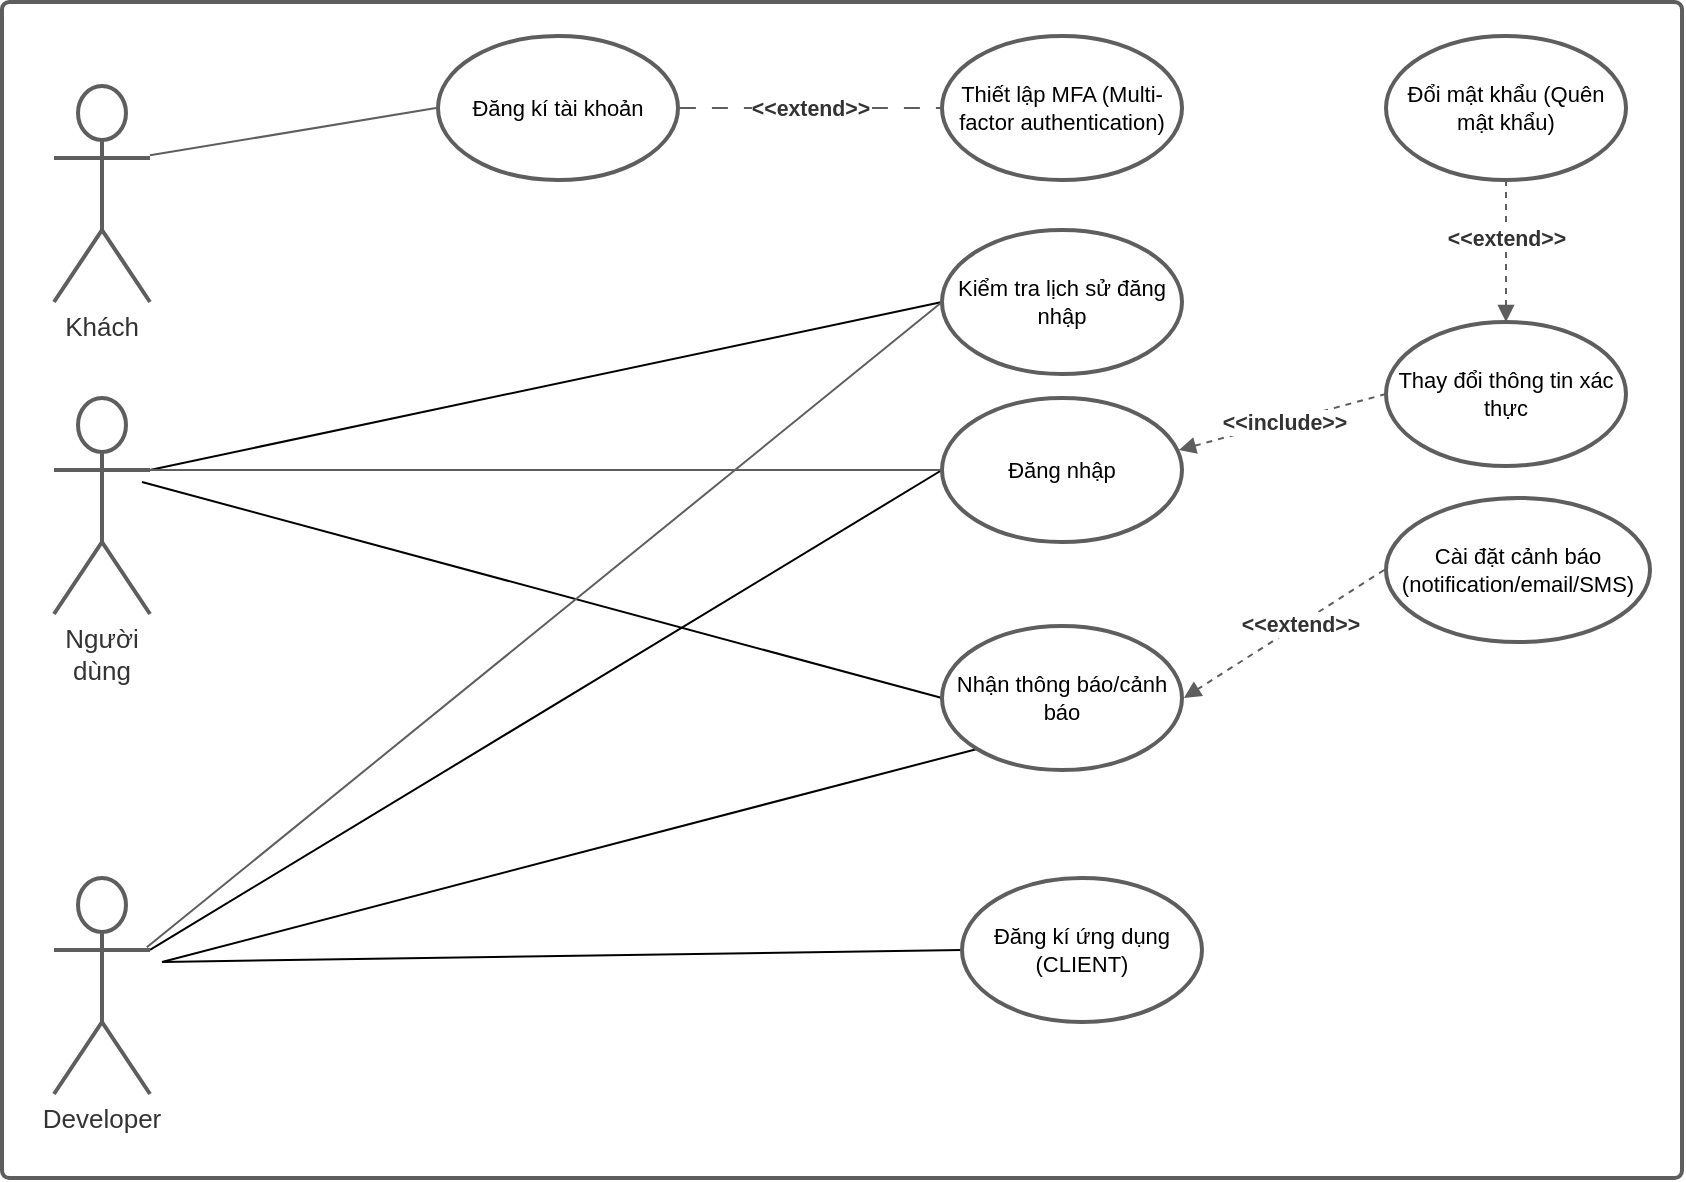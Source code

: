 <mxfile version="13.10.4" type="device" pages="6"><diagram id="o7whN_tiLkXO-UmGy1Te" name="Use cases"><mxGraphModel dx="1038" dy="617" grid="1" gridSize="10" guides="1" tooltips="1" connect="1" arrows="1" fold="1" page="1" pageScale="1" pageWidth="827" pageHeight="1169" math="0" shadow="0"><root><mxCell id="cFwjSOGHUiukEfP4W4FA-0"/><mxCell id="cFwjSOGHUiukEfP4W4FA-1" parent="cFwjSOGHUiukEfP4W4FA-0"/><mxCell id="5KfBSRC7QmTlyMBMRFP7-0" style="rounded=0;orthogonalLoop=1;jettySize=auto;html=1;exitX=1;exitY=0.333;exitDx=0;exitDy=0;exitPerimeter=0;entryX=0;entryY=0.5;entryDx=0;entryDy=0;startArrow=none;startFill=0;endArrow=none;endFill=0;" edge="1" parent="cFwjSOGHUiukEfP4W4FA-1" source="cFwjSOGHUiukEfP4W4FA-2" target="cFwjSOGHUiukEfP4W4FA-8"><mxGeometry relative="1" as="geometry"/></mxCell><UserObject label="Người dùng" lucidchartObjectId="J~mGK7bea8NV" id="cFwjSOGHUiukEfP4W4FA-2"><mxCell style="html=1;whiteSpace=wrap;shape=umlActor;labelPosition=center;verticalLabelPosition=bottom;verticalAlign=top;whiteSpace=nowrap;whiteSpace=wrap;fontSize=13;fontColor=#333333;spacing=0;strokeColor=#5e5e5e;strokeOpacity=100;rounded=1;absoluteArcSize=1;arcSize=7.2;strokeWidth=2;" parent="cFwjSOGHUiukEfP4W4FA-1" vertex="1" zOrder="1"><mxGeometry x="66" y="338" width="48" height="108" as="geometry"/></mxCell></UserObject><UserObject label="Khách" lucidchartObjectId="3~mGnUbr3aR_" id="cFwjSOGHUiukEfP4W4FA-3"><mxCell style="html=1;whiteSpace=wrap;shape=umlActor;labelPosition=center;verticalLabelPosition=bottom;verticalAlign=top;whiteSpace=nowrap;whiteSpace=wrap;fontSize=13;fontColor=#333333;spacing=0;strokeColor=#5e5e5e;strokeOpacity=100;rounded=1;absoluteArcSize=1;arcSize=7.2;strokeWidth=2;" parent="cFwjSOGHUiukEfP4W4FA-1" vertex="1" zOrder="2"><mxGeometry x="66" y="182" width="48" height="108" as="geometry"/></mxCell></UserObject><UserObject label="Đăng kí tài khoản" lucidchartObjectId="ranGSMjMYcXN" id="cFwjSOGHUiukEfP4W4FA-4"><mxCell style="html=1;whiteSpace=wrap;ellipse;whiteSpace=wrap;fontSize=11;spacing=3;strokeColor=#5e5e5e;strokeOpacity=100;rounded=1;absoluteArcSize=1;arcSize=7.2;strokeWidth=2;" parent="cFwjSOGHUiukEfP4W4FA-1" vertex="1" zOrder="3"><mxGeometry x="258" y="157" width="120" height="72" as="geometry"/></mxCell></UserObject><UserObject label="Thiết lập MFA (Multi-factor authentication)" lucidchartObjectId="3anG~d1D.jEH" id="cFwjSOGHUiukEfP4W4FA-5"><mxCell style="html=1;whiteSpace=wrap;ellipse;whiteSpace=wrap;fontSize=11;spacing=3;strokeColor=#5e5e5e;strokeOpacity=100;rounded=1;absoluteArcSize=1;arcSize=7.2;strokeWidth=2;" parent="cFwjSOGHUiukEfP4W4FA-1" vertex="1" zOrder="4"><mxGeometry x="510" y="157" width="120" height="72" as="geometry"/></mxCell></UserObject><mxCell id="5KfBSRC7QmTlyMBMRFP7-2" style="edgeStyle=none;rounded=0;orthogonalLoop=1;jettySize=auto;html=1;exitX=0;exitY=0.5;exitDx=0;exitDy=0;entryX=1;entryY=0.333;entryDx=0;entryDy=0;entryPerimeter=0;startArrow=none;startFill=0;endArrow=none;endFill=0;" edge="1" parent="cFwjSOGHUiukEfP4W4FA-1" source="cFwjSOGHUiukEfP4W4FA-6" target="cFwjSOGHUiukEfP4W4FA-32"><mxGeometry relative="1" as="geometry"/></mxCell><UserObject label="Đăng nhập" lucidchartObjectId="mbnGbb5BXULh" id="cFwjSOGHUiukEfP4W4FA-6"><mxCell style="html=1;whiteSpace=wrap;ellipse;whiteSpace=wrap;fontSize=11;spacing=3;strokeColor=#5e5e5e;strokeOpacity=100;rounded=1;absoluteArcSize=1;arcSize=7.2;strokeWidth=2;" parent="cFwjSOGHUiukEfP4W4FA-1" vertex="1" zOrder="5"><mxGeometry x="510" y="338" width="120" height="72" as="geometry"/></mxCell></UserObject><UserObject label="Thay đổi thông tin xác thực" lucidchartObjectId="vbnG6Kw~bniG" id="cFwjSOGHUiukEfP4W4FA-7"><mxCell style="html=1;whiteSpace=wrap;ellipse;whiteSpace=wrap;fontSize=11;spacing=3;strokeColor=#5e5e5e;strokeOpacity=100;rounded=1;absoluteArcSize=1;arcSize=7.2;strokeWidth=2;" parent="cFwjSOGHUiukEfP4W4FA-1" vertex="1" zOrder="6"><mxGeometry x="732" y="300" width="120" height="72" as="geometry"/></mxCell></UserObject><UserObject label="Kiểm tra lịch sử đăng nhập" lucidchartObjectId="QbnGEsc8syhu" id="cFwjSOGHUiukEfP4W4FA-8"><mxCell style="html=1;whiteSpace=wrap;ellipse;whiteSpace=wrap;fontSize=11;spacing=3;strokeColor=#5e5e5e;strokeOpacity=100;rounded=1;absoluteArcSize=1;arcSize=7.2;strokeWidth=2;" parent="cFwjSOGHUiukEfP4W4FA-1" vertex="1" zOrder="7"><mxGeometry x="510" y="254" width="120" height="72" as="geometry"/></mxCell></UserObject><UserObject label="Đổi mật khẩu (Quên mật khẩu)" lucidchartObjectId="9dnG.lcitH7d" id="cFwjSOGHUiukEfP4W4FA-10"><mxCell style="html=1;whiteSpace=wrap;ellipse;whiteSpace=wrap;fontSize=11;spacing=3;strokeColor=#5e5e5e;strokeOpacity=100;rounded=1;absoluteArcSize=1;arcSize=7.2;strokeWidth=2;" parent="cFwjSOGHUiukEfP4W4FA-1" vertex="1" zOrder="10"><mxGeometry x="732" y="157" width="120" height="72" as="geometry"/></mxCell></UserObject><UserObject label="" lucidchartObjectId="ignGpFjtQvYj" id="cFwjSOGHUiukEfP4W4FA-11"><mxCell style="html=1;whiteSpace=wrap;container=1;whiteSpace=wrap;fontSize=13;fontColor=#333333;spacing=0;strokeColor=#5e5e5e;strokeOpacity=100;fillOpacity=0;rounded=1;absoluteArcSize=1;arcSize=7.2;fillColor=#000000;strokeWidth=2;" parent="cFwjSOGHUiukEfP4W4FA-1" vertex="1" zOrder="11"><mxGeometry x="40" y="140" width="840" height="588" as="geometry"/></mxCell></UserObject><UserObject label="" lucidchartObjectId="ZhnGMugufy_J" id="cFwjSOGHUiukEfP4W4FA-12"><mxCell style="html=1;jettySize=18;whiteSpace=wrap;fontSize=11;strokeColor=#5E5E5E;rounded=0;startArrow=none;;endArrow=none;;exitX=1;exitY=0.321;exitPerimeter=0;entryX=-0.008;entryY=0.5;entryPerimeter=0;" parent="cFwjSOGHUiukEfP4W4FA-1" source="cFwjSOGHUiukEfP4W4FA-3" target="cFwjSOGHUiukEfP4W4FA-4" edge="1"><mxGeometry width="100" height="100" relative="1" as="geometry"><Array as="points"/></mxGeometry></mxCell></UserObject><UserObject label="" lucidchartObjectId="yinGIy3yAWec" id="cFwjSOGHUiukEfP4W4FA-13"><mxCell style="html=1;jettySize=18;whiteSpace=wrap;fontSize=11;strokeColor=#5E5E5E;dashed=1;dashPattern=8 8;rounded=0;startArrow=none;;endArrow=none;;exitX=1.008;exitY=0.5;exitPerimeter=0;entryX=-0.008;entryY=0.5;entryPerimeter=0;" parent="cFwjSOGHUiukEfP4W4FA-1" source="cFwjSOGHUiukEfP4W4FA-4" target="cFwjSOGHUiukEfP4W4FA-5" edge="1"><mxGeometry width="100" height="100" relative="1" as="geometry"><Array as="points"/></mxGeometry></mxCell></UserObject><mxCell id="cFwjSOGHUiukEfP4W4FA-14" value="&amp;lt;&amp;lt;extend&amp;gt;&amp;gt;" style="text;html=1;resizable=0;labelBackgroundColor=#ffffff;align=center;verticalAlign=middle;fontStyle=1;fontColor=#333333;;fontSize=10.667;" parent="cFwjSOGHUiukEfP4W4FA-13" vertex="1"><mxGeometry relative="1" as="geometry"/></mxCell><UserObject label="" lucidchartObjectId="OlnGrkdsWmOm" id="cFwjSOGHUiukEfP4W4FA-15"><mxCell style="html=1;jettySize=18;whiteSpace=wrap;fontSize=11;strokeColor=#5E5E5E;rounded=0;startArrow=none;;endArrow=none;;exitX=-0.008;exitY=0.5;exitPerimeter=0;" parent="cFwjSOGHUiukEfP4W4FA-1" source="cFwjSOGHUiukEfP4W4FA-6" edge="1"><mxGeometry width="100" height="100" relative="1" as="geometry"><Array as="points"/><mxPoint x="111" y="374" as="targetPoint"/></mxGeometry></mxCell></UserObject><mxCell id="5KfBSRC7QmTlyMBMRFP7-1" style="edgeStyle=none;rounded=0;orthogonalLoop=1;jettySize=auto;html=1;exitX=0;exitY=0.5;exitDx=0;exitDy=0;startArrow=none;startFill=0;endArrow=none;endFill=0;" edge="1" parent="cFwjSOGHUiukEfP4W4FA-1" source="cFwjSOGHUiukEfP4W4FA-16"><mxGeometry relative="1" as="geometry"><mxPoint x="110" y="380" as="targetPoint"/></mxGeometry></mxCell><mxCell id="5KfBSRC7QmTlyMBMRFP7-3" style="edgeStyle=none;rounded=0;orthogonalLoop=1;jettySize=auto;html=1;exitX=0;exitY=1;exitDx=0;exitDy=0;startArrow=none;startFill=0;endArrow=none;endFill=0;" edge="1" parent="cFwjSOGHUiukEfP4W4FA-1" source="cFwjSOGHUiukEfP4W4FA-16"><mxGeometry relative="1" as="geometry"><mxPoint x="120" y="620" as="targetPoint"/></mxGeometry></mxCell><UserObject label="Nhận thông báo/cảnh báo" lucidchartObjectId="EmnGdEPFPAC1" id="cFwjSOGHUiukEfP4W4FA-16"><mxCell style="html=1;whiteSpace=wrap;ellipse;whiteSpace=wrap;fontSize=11;spacing=3;strokeColor=#5e5e5e;strokeOpacity=100;rounded=1;absoluteArcSize=1;arcSize=7.2;strokeWidth=2;" parent="cFwjSOGHUiukEfP4W4FA-1" vertex="1" zOrder="16"><mxGeometry x="510" y="452" width="120" height="72" as="geometry"/></mxCell></UserObject><UserObject label="" lucidchartObjectId="VEnGzLDZnTaL" id="cFwjSOGHUiukEfP4W4FA-25"><mxCell style="html=1;jettySize=18;whiteSpace=wrap;fontSize=11;strokeColor=#5E5E5E;dashed=1;rounded=0;startArrow=none;;endArrow=block;endFill=1;;exitX=0;exitY=0.5;entryX=0.987;entryY=0.361;entryPerimeter=0;exitDx=0;exitDy=0;entryDx=0;entryDy=0;" parent="cFwjSOGHUiukEfP4W4FA-1" source="cFwjSOGHUiukEfP4W4FA-7" target="cFwjSOGHUiukEfP4W4FA-6" edge="1"><mxGeometry width="100" height="100" relative="1" as="geometry"><Array as="points"/></mxGeometry></mxCell></UserObject><mxCell id="cFwjSOGHUiukEfP4W4FA-26" value="&amp;lt;&amp;lt;include&amp;gt;&amp;gt;" style="text;html=1;resizable=0;labelBackgroundColor=#ffffff;align=center;verticalAlign=middle;fontStyle=1;fontColor=#333333;;fontSize=10.667;" parent="cFwjSOGHUiukEfP4W4FA-25" vertex="1"><mxGeometry relative="1" as="geometry"/></mxCell><UserObject label="" lucidchartObjectId="CGnG8fXkhSZi" id="cFwjSOGHUiukEfP4W4FA-27"><mxCell style="html=1;jettySize=18;whiteSpace=wrap;fontSize=11;strokeColor=#5E5E5E;dashed=1;rounded=0;startArrow=none;;endArrow=block;endFill=1;;exitX=0.5;exitY=1;entryX=0.5;entryY=0;exitDx=0;exitDy=0;entryDx=0;entryDy=0;" parent="cFwjSOGHUiukEfP4W4FA-1" source="cFwjSOGHUiukEfP4W4FA-10" target="cFwjSOGHUiukEfP4W4FA-7" edge="1"><mxGeometry width="100" height="100" relative="1" as="geometry"><Array as="points"/></mxGeometry></mxCell></UserObject><mxCell id="cFwjSOGHUiukEfP4W4FA-28" value="&amp;lt;&amp;lt;extend&amp;gt;&amp;gt;" style="text;html=1;resizable=0;labelBackgroundColor=#ffffff;align=center;verticalAlign=middle;fontStyle=1;fontColor=#333333;;fontSize=10.667;" parent="cFwjSOGHUiukEfP4W4FA-27" vertex="1"><mxGeometry x="-0.184" relative="1" as="geometry"/></mxCell><UserObject label="" lucidchartObjectId="OMnGRJsqC1i3" id="cFwjSOGHUiukEfP4W4FA-30"><mxCell style="html=1;jettySize=18;whiteSpace=wrap;fontSize=11;strokeColor=#5E5E5E;dashed=1;rounded=0;startArrow=none;;endArrow=block;endFill=1;;exitX=-0.007;exitY=0.5;exitPerimeter=0;entryX=1.008;entryY=0.5;entryPerimeter=0;" parent="cFwjSOGHUiukEfP4W4FA-1" source="cFwjSOGHUiukEfP4W4FA-29" target="cFwjSOGHUiukEfP4W4FA-16" edge="1"><mxGeometry width="100" height="100" relative="1" as="geometry"><Array as="points"/></mxGeometry></mxCell></UserObject><mxCell id="cFwjSOGHUiukEfP4W4FA-31" value="&amp;lt;&amp;lt;extend&amp;gt;&amp;gt;" style="text;html=1;resizable=0;labelBackgroundColor=#ffffff;align=center;verticalAlign=middle;fontStyle=1;fontColor=#333333;;fontSize=10.667;" parent="cFwjSOGHUiukEfP4W4FA-30" vertex="1"><mxGeometry x="-0.146" relative="1" as="geometry"/></mxCell><UserObject label="Developer" lucidchartObjectId="LYnGLf0nLPM2" id="cFwjSOGHUiukEfP4W4FA-32"><mxCell style="html=1;whiteSpace=wrap;shape=umlActor;labelPosition=center;verticalLabelPosition=bottom;verticalAlign=top;whiteSpace=nowrap;whiteSpace=wrap;fontSize=13;fontColor=#333333;spacing=0;strokeColor=#5e5e5e;strokeOpacity=100;rounded=1;absoluteArcSize=1;arcSize=7.2;strokeWidth=2;" parent="cFwjSOGHUiukEfP4W4FA-1" vertex="1" zOrder="33"><mxGeometry x="66" y="578" width="48" height="108" as="geometry"/></mxCell></UserObject><UserObject label="" lucidchartObjectId="BZnGfCNyBcLl" id="cFwjSOGHUiukEfP4W4FA-34"><mxCell style="html=1;jettySize=18;whiteSpace=wrap;fontSize=11;strokeColor=#5E5E5E;rounded=0;startArrow=none;;endArrow=none;;exitX=0;exitY=0.5;entryX=0.967;entryY=0.321;entryPerimeter=0;exitDx=0;exitDy=0;" parent="cFwjSOGHUiukEfP4W4FA-1" source="cFwjSOGHUiukEfP4W4FA-8" target="cFwjSOGHUiukEfP4W4FA-32" edge="1"><mxGeometry width="100" height="100" relative="1" as="geometry"><Array as="points"/><mxPoint x="257.1" y="632" as="sourcePoint"/></mxGeometry></mxCell></UserObject><UserObject label="Cài đặt cảnh báo (notification/email/SMS)" lucidchartObjectId="uLnG8t82Y851" id="cFwjSOGHUiukEfP4W4FA-29"><mxCell style="html=1;whiteSpace=wrap;ellipse;whiteSpace=wrap;fontSize=11;spacing=3;strokeColor=#5e5e5e;strokeOpacity=100;rounded=1;absoluteArcSize=1;arcSize=7.2;strokeWidth=2;" parent="cFwjSOGHUiukEfP4W4FA-1" vertex="1" zOrder="30"><mxGeometry x="732" y="388" width="132" height="72" as="geometry"/></mxCell></UserObject><mxCell id="5KfBSRC7QmTlyMBMRFP7-5" style="edgeStyle=none;rounded=0;orthogonalLoop=1;jettySize=auto;html=1;exitX=0;exitY=0.5;exitDx=0;exitDy=0;startArrow=none;startFill=0;endArrow=none;endFill=0;" edge="1" parent="cFwjSOGHUiukEfP4W4FA-1" source="5KfBSRC7QmTlyMBMRFP7-4"><mxGeometry relative="1" as="geometry"><mxPoint x="120" y="620" as="targetPoint"/></mxGeometry></mxCell><UserObject label="Đăng kí ứng dụng (CLIENT)" lucidchartObjectId="ranGSMjMYcXN" id="5KfBSRC7QmTlyMBMRFP7-4"><mxCell style="html=1;whiteSpace=wrap;ellipse;whiteSpace=wrap;fontSize=11;spacing=3;strokeColor=#5e5e5e;strokeOpacity=100;rounded=1;absoluteArcSize=1;arcSize=7.2;strokeWidth=2;" vertex="1" zOrder="3" parent="cFwjSOGHUiukEfP4W4FA-1"><mxGeometry x="520" y="578" width="120" height="72" as="geometry"/></mxCell></UserObject></root></mxGraphModel></diagram><diagram id="alcw8yu3D1cuzWNHeoJG" name="Đăng kí tài khoản"><mxGraphModel dx="1038" dy="617" grid="1" gridSize="10" guides="1" tooltips="1" connect="1" arrows="1" fold="1" page="1" pageScale="1" pageWidth="827" pageHeight="1169" math="0" shadow="0"><root><mxCell id="0"/><mxCell id="1" parent="0"/><mxCell id="bKjHABdcAMBHW8kN_Aos-51" value="taoTaiKhoan()" style="html=1;verticalAlign=bottom;endArrow=block;exitX=1.095;exitY=0.03;exitDx=0;exitDy=0;exitPerimeter=0;entryX=0.181;entryY=0.002;entryDx=0;entryDy=0;entryPerimeter=0;" parent="1" source="bKjHABdcAMBHW8kN_Aos-46" target="bKjHABdcAMBHW8kN_Aos-47" edge="1"><mxGeometry width="80" relative="1" as="geometry"><mxPoint x="180" y="840" as="sourcePoint"/><mxPoint x="300" y="756" as="targetPoint"/></mxGeometry></mxCell><mxCell id="bKjHABdcAMBHW8kN_Aos-52" value="khoiHoat()" style="html=1;verticalAlign=bottom;endArrow=block;exitX=1.201;exitY=0.258;exitDx=0;exitDy=0;exitPerimeter=0;entryX=-0.001;entryY=0.063;entryDx=0;entryDy=0;entryPerimeter=0;" parent="1" source="bKjHABdcAMBHW8kN_Aos-47" target="bKjHABdcAMBHW8kN_Aos-48" edge="1"><mxGeometry width="80" relative="1" as="geometry"><mxPoint x="360" y="800" as="sourcePoint"/><mxPoint x="460" y="765" as="targetPoint"/></mxGeometry></mxCell><mxCell id="bKjHABdcAMBHW8kN_Aos-57" value=":Khach" style="ellipse;shape=umlEntity;whiteSpace=wrap;html=1;" parent="1" vertex="1"><mxGeometry x="165" y="690" width="70" height="70" as="geometry"/></mxCell><mxCell id="bKjHABdcAMBHW8kN_Aos-58" value="" style="endArrow=none;dashed=1;html=1;dashPattern=1 3;strokeWidth=1;" parent="1" source="bKjHABdcAMBHW8kN_Aos-46" edge="1"><mxGeometry width="50" height="50" relative="1" as="geometry"><mxPoint x="199.67" y="1090" as="sourcePoint"/><mxPoint x="200" y="780" as="targetPoint"/></mxGeometry></mxCell><mxCell id="bKjHABdcAMBHW8kN_Aos-46" value="" style="html=1;points=[];perimeter=orthogonalPerimeter;" parent="1" vertex="1"><mxGeometry x="195" y="800" width="10" height="180" as="geometry"/></mxCell><mxCell id="bKjHABdcAMBHW8kN_Aos-59" value="" style="endArrow=none;dashed=1;html=1;strokeWidth=1;" parent="1" source="bKjHABdcAMBHW8kN_Aos-90" target="bKjHABdcAMBHW8kN_Aos-46" edge="1"><mxGeometry width="50" height="50" relative="1" as="geometry"><mxPoint x="199.67" y="1090" as="sourcePoint"/><mxPoint x="199.67" y="790" as="targetPoint"/></mxGeometry></mxCell><mxCell id="bKjHABdcAMBHW8kN_Aos-60" value=":W-Guest" style="shape=umlBoundary;whiteSpace=wrap;html=1;" parent="1" vertex="1"><mxGeometry x="324" y="690" width="90" height="70" as="geometry"/></mxCell><mxCell id="bKjHABdcAMBHW8kN_Aos-61" value=":W-DangKiTK" style="shape=umlBoundary;whiteSpace=wrap;html=1;" parent="1" vertex="1"><mxGeometry x="500" y="690" width="90" height="70" as="geometry"/></mxCell><mxCell id="bKjHABdcAMBHW8kN_Aos-62" value=":W-XacNhan" style="shape=umlBoundary;whiteSpace=wrap;html=1;" parent="1" vertex="1"><mxGeometry x="680" y="690" width="90" height="70" as="geometry"/></mxCell><mxCell id="bKjHABdcAMBHW8kN_Aos-63" value=":DK-DangKi" style="ellipse;shape=umlControl;whiteSpace=wrap;html=1;" parent="1" vertex="1"><mxGeometry x="870" y="680" width="70" height="80" as="geometry"/></mxCell><mxCell id="bKjHABdcAMBHW8kN_Aos-64" value="" style="endArrow=none;dashed=1;html=1;strokeWidth=1;" parent="1" source="bKjHABdcAMBHW8kN_Aos-48" edge="1"><mxGeometry width="50" height="50" relative="1" as="geometry"><mxPoint x="549.67" y="1090" as="sourcePoint"/><mxPoint x="549.67" y="780" as="targetPoint"/></mxGeometry></mxCell><mxCell id="bKjHABdcAMBHW8kN_Aos-68" value="" style="endArrow=none;dashed=1;html=1;strokeWidth=1;" parent="1" source="bKjHABdcAMBHW8kN_Aos-93" edge="1"><mxGeometry width="50" height="50" relative="1" as="geometry"><mxPoint x="730" y="1090" as="sourcePoint"/><mxPoint x="730" y="780" as="targetPoint"/></mxGeometry></mxCell><mxCell id="bKjHABdcAMBHW8kN_Aos-69" value="" style="endArrow=none;dashed=1;html=1;strokeWidth=1;" parent="1" source="bKjHABdcAMBHW8kN_Aos-79" edge="1"><mxGeometry width="50" height="50" relative="1" as="geometry"><mxPoint x="904.67" y="1090" as="sourcePoint"/><mxPoint x="904.67" y="780" as="targetPoint"/></mxGeometry></mxCell><mxCell id="bKjHABdcAMBHW8kN_Aos-70" value="" style="endArrow=none;dashed=1;html=1;strokeWidth=1;" parent="1" source="bKjHABdcAMBHW8kN_Aos-47" edge="1"><mxGeometry width="50" height="50" relative="1" as="geometry"><mxPoint x="369.67" y="1090" as="sourcePoint"/><mxPoint x="369.67" y="780" as="targetPoint"/></mxGeometry></mxCell><mxCell id="bKjHABdcAMBHW8kN_Aos-47" value="" style="html=1;points=[];perimeter=orthogonalPerimeter;" parent="1" vertex="1"><mxGeometry x="364" y="805" width="10" height="60" as="geometry"/></mxCell><mxCell id="bKjHABdcAMBHW8kN_Aos-71" value="" style="endArrow=none;dashed=1;html=1;strokeWidth=1;" parent="1" target="bKjHABdcAMBHW8kN_Aos-47" edge="1"><mxGeometry width="50" height="50" relative="1" as="geometry"><mxPoint x="369.67" y="1090" as="sourcePoint"/><mxPoint x="369.67" y="780" as="targetPoint"/></mxGeometry></mxCell><mxCell id="bKjHABdcAMBHW8kN_Aos-48" value="" style="html=1;points=[];perimeter=orthogonalPerimeter;" parent="1" vertex="1"><mxGeometry x="545" y="815" width="10" height="40" as="geometry"/></mxCell><mxCell id="bKjHABdcAMBHW8kN_Aos-73" value="" style="endArrow=none;dashed=1;html=1;strokeWidth=1;" parent="1" source="bKjHABdcAMBHW8kN_Aos-49" target="bKjHABdcAMBHW8kN_Aos-48" edge="1"><mxGeometry width="50" height="50" relative="1" as="geometry"><mxPoint x="549.67" y="1090" as="sourcePoint"/><mxPoint x="549.67" y="780" as="targetPoint"/></mxGeometry></mxCell><mxCell id="bKjHABdcAMBHW8kN_Aos-49" value="" style="html=1;points=[];perimeter=orthogonalPerimeter;" parent="1" vertex="1"><mxGeometry x="545" y="870" width="10" height="80" as="geometry"/></mxCell><mxCell id="bKjHABdcAMBHW8kN_Aos-74" value="" style="endArrow=none;dashed=1;html=1;strokeWidth=1;" parent="1" target="bKjHABdcAMBHW8kN_Aos-49" edge="1"><mxGeometry width="50" height="50" relative="1" as="geometry"><mxPoint x="549.67" y="1090" as="sourcePoint"/><mxPoint x="549.67" y="840" as="targetPoint"/></mxGeometry></mxCell><mxCell id="bKjHABdcAMBHW8kN_Aos-76" value="taoTaiKhoan(email, passwd)" style="html=1;verticalAlign=bottom;endArrow=block;strokeWidth=1;entryX=-0.001;entryY=0.027;entryDx=0;entryDy=0;entryPerimeter=0;" parent="1" source="bKjHABdcAMBHW8kN_Aos-46" target="bKjHABdcAMBHW8kN_Aos-49" edge="1"><mxGeometry width="80" relative="1" as="geometry"><mxPoint x="270" y="980" as="sourcePoint"/><mxPoint x="350" y="980" as="targetPoint"/></mxGeometry></mxCell><mxCell id="bKjHABdcAMBHW8kN_Aos-78" value="taoTaiKhoan(email, passwd)" style="html=1;verticalAlign=bottom;endArrow=block;strokeWidth=1;exitX=0.943;exitY=0.35;exitDx=0;exitDy=0;exitPerimeter=0;entryX=0.281;entryY=0.013;entryDx=0;entryDy=0;entryPerimeter=0;" parent="1" source="bKjHABdcAMBHW8kN_Aos-49" target="bKjHABdcAMBHW8kN_Aos-79" edge="1"><mxGeometry width="80" relative="1" as="geometry"><mxPoint x="610" y="950" as="sourcePoint"/><mxPoint x="898" y="880" as="targetPoint"/></mxGeometry></mxCell><mxCell id="bKjHABdcAMBHW8kN_Aos-80" value=":TaiKhoan" style="ellipse;shape=umlEntity;whiteSpace=wrap;html=1;" parent="1" vertex="1"><mxGeometry x="1058" y="795" width="68" height="70" as="geometry"/></mxCell><mxCell id="bKjHABdcAMBHW8kN_Aos-81" value="" style="endArrow=none;dashed=1;html=1;strokeWidth=1;" parent="1" source="bKjHABdcAMBHW8kN_Aos-82" edge="1"><mxGeometry width="50" height="50" relative="1" as="geometry"><mxPoint x="1090" y="1000" as="sourcePoint"/><mxPoint x="1090" y="880" as="targetPoint"/></mxGeometry></mxCell><mxCell id="bKjHABdcAMBHW8kN_Aos-82" value="" style="html=1;points=[];perimeter=orthogonalPerimeter;" parent="1" vertex="1"><mxGeometry x="1087" y="910" width="10" height="30" as="geometry"/></mxCell><mxCell id="bKjHABdcAMBHW8kN_Aos-83" value="" style="endArrow=none;dashed=1;html=1;strokeWidth=1;" parent="1" target="bKjHABdcAMBHW8kN_Aos-82" edge="1"><mxGeometry width="50" height="50" relative="1" as="geometry"><mxPoint x="1090" y="1120" as="sourcePoint"/><mxPoint x="1090" y="880" as="targetPoint"/><Array as="points"><mxPoint x="1090" y="980"/></Array></mxGeometry></mxCell><mxCell id="bKjHABdcAMBHW8kN_Aos-84" value="&amp;lt;&amp;lt;create&amp;gt;&amp;gt;(email, passwd)" style="html=1;verticalAlign=bottom;endArrow=block;strokeWidth=1;exitX=1.008;exitY=0.194;exitDx=0;exitDy=0;exitPerimeter=0;entryX=-0.092;entryY=0.017;entryDx=0;entryDy=0;entryPerimeter=0;" parent="1" source="bKjHABdcAMBHW8kN_Aos-79" target="bKjHABdcAMBHW8kN_Aos-82" edge="1"><mxGeometry width="80" relative="1" as="geometry"><mxPoint x="980" y="1030" as="sourcePoint"/><mxPoint x="1088" y="909" as="targetPoint"/></mxGeometry></mxCell><mxCell id="bKjHABdcAMBHW8kN_Aos-85" value="guiEmailXacNhan()" style="html=1;verticalAlign=bottom;endArrow=openAsync;strokeWidth=1;entryX=0;entryY=0.5;entryDx=0;entryDy=0;startArrow=none;startFill=0;endFill=0;" parent="1" target="bKjHABdcAMBHW8kN_Aos-86" edge="1"><mxGeometry width="80" relative="1" as="geometry"><mxPoint x="911" y="955" as="sourcePoint"/><mxPoint x="1180" y="938" as="targetPoint"/></mxGeometry></mxCell><mxCell id="bKjHABdcAMBHW8kN_Aos-86" value="" style="ellipse;html=1;shape=endState;fillColor=#000000;strokeColor=#ff0000;" parent="1" vertex="1"><mxGeometry x="1140" y="940" width="30" height="30" as="geometry"/></mxCell><mxCell id="bKjHABdcAMBHW8kN_Aos-88" value="" style="ellipse;html=1;shape=endState;fillColor=#000000;strokeColor=#ff0000;" parent="1" vertex="1"><mxGeometry x="70" y="990" width="30" height="30" as="geometry"/></mxCell><mxCell id="bKjHABdcAMBHW8kN_Aos-89" value="emailXacNhan()" style="html=1;verticalAlign=bottom;endArrow=block;strokeWidth=1;exitX=1;exitY=0.5;exitDx=0;exitDy=0;entryX=0.162;entryY=0.034;entryDx=0;entryDy=0;entryPerimeter=0;" parent="1" source="bKjHABdcAMBHW8kN_Aos-88" target="bKjHABdcAMBHW8kN_Aos-90" edge="1"><mxGeometry width="80" relative="1" as="geometry"><mxPoint x="90" y="1000" as="sourcePoint"/><mxPoint x="193" y="1025" as="targetPoint"/></mxGeometry></mxCell><mxCell id="bKjHABdcAMBHW8kN_Aos-90" value="" style="html=1;points=[];perimeter=orthogonalPerimeter;" parent="1" vertex="1"><mxGeometry x="195" y="1000" width="10" height="90" as="geometry"/></mxCell><mxCell id="bKjHABdcAMBHW8kN_Aos-91" value="" style="endArrow=none;dashed=1;html=1;strokeWidth=1;" parent="1" target="bKjHABdcAMBHW8kN_Aos-90" edge="1"><mxGeometry width="50" height="50" relative="1" as="geometry"><mxPoint x="200" y="1130" as="sourcePoint"/><mxPoint x="199.67" y="980" as="targetPoint"/></mxGeometry></mxCell><mxCell id="bKjHABdcAMBHW8kN_Aos-92" value="xacNhanDKTaiKhoan(email)" style="html=1;verticalAlign=bottom;endArrow=block;strokeWidth=1;exitX=1.035;exitY=0.139;exitDx=0;exitDy=0;exitPerimeter=0;entryX=-0.11;entryY=0.036;entryDx=0;entryDy=0;entryPerimeter=0;" parent="1" source="bKjHABdcAMBHW8kN_Aos-90" target="bKjHABdcAMBHW8kN_Aos-93" edge="1"><mxGeometry width="80" relative="1" as="geometry"><mxPoint x="380" y="1160" as="sourcePoint"/><mxPoint x="460" y="1160" as="targetPoint"/></mxGeometry></mxCell><mxCell id="bKjHABdcAMBHW8kN_Aos-93" value="" style="html=1;points=[];perimeter=orthogonalPerimeter;" parent="1" vertex="1"><mxGeometry x="725" y="1010" width="10" height="70" as="geometry"/></mxCell><mxCell id="bKjHABdcAMBHW8kN_Aos-94" value="" style="endArrow=none;dashed=1;html=1;strokeWidth=1;" parent="1" target="bKjHABdcAMBHW8kN_Aos-93" edge="1"><mxGeometry width="50" height="50" relative="1" as="geometry"><mxPoint x="730" y="1090" as="sourcePoint"/><mxPoint x="730" y="780" as="targetPoint"/></mxGeometry></mxCell><mxCell id="bKjHABdcAMBHW8kN_Aos-95" value="xacNhanDKTaiKhoan(email)" style="html=1;verticalAlign=bottom;endArrow=block;strokeWidth=1;entryX=0.062;entryY=0.043;entryDx=0;entryDy=0;entryPerimeter=0;exitX=1.344;exitY=0.327;exitDx=0;exitDy=0;exitPerimeter=0;" parent="1" source="bKjHABdcAMBHW8kN_Aos-93" target="bKjHABdcAMBHW8kN_Aos-96" edge="1"><mxGeometry width="80" relative="1" as="geometry"><mxPoint x="738" y="1030" as="sourcePoint"/><mxPoint x="900" y="1140" as="targetPoint"/></mxGeometry></mxCell><mxCell id="bKjHABdcAMBHW8kN_Aos-96" value="" style="html=1;points=[];perimeter=orthogonalPerimeter;" parent="1" vertex="1"><mxGeometry x="900" y="1030" width="10" height="50" as="geometry"/></mxCell><mxCell id="bKjHABdcAMBHW8kN_Aos-97" value="" style="endArrow=none;dashed=1;html=1;strokeWidth=1;" parent="1" target="bKjHABdcAMBHW8kN_Aos-96" edge="1"><mxGeometry width="50" height="50" relative="1" as="geometry"><mxPoint x="904.67" y="1090" as="sourcePoint"/><mxPoint x="904.67" y="780" as="targetPoint"/></mxGeometry></mxCell><mxCell id="bKjHABdcAMBHW8kN_Aos-98" value="" style="html=1;points=[];perimeter=orthogonalPerimeter;" parent="1" vertex="1"><mxGeometry x="1087" y="1050" width="10" height="30" as="geometry"/></mxCell><mxCell id="bKjHABdcAMBHW8kN_Aos-99" value="kichHoatTK()" style="html=1;verticalAlign=bottom;endArrow=block;strokeWidth=1;entryX=-0.165;entryY=0.011;entryDx=0;entryDy=0;entryPerimeter=0;" parent="1" target="bKjHABdcAMBHW8kN_Aos-98" edge="1"><mxGeometry width="80" relative="1" as="geometry"><mxPoint x="912" y="1050" as="sourcePoint"/><mxPoint x="1070" y="1080" as="targetPoint"/></mxGeometry></mxCell><mxCell id="bKjHABdcAMBHW8kN_Aos-79" value="" style="html=1;points=[];perimeter=orthogonalPerimeter;" parent="1" vertex="1"><mxGeometry x="900" y="900" width="10" height="70" as="geometry"/></mxCell><mxCell id="YszMuWpmd98CK-Z_h3sE-1" value="" style="endArrow=none;dashed=1;html=1;strokeWidth=1;" parent="1" source="bKjHABdcAMBHW8kN_Aos-96" target="bKjHABdcAMBHW8kN_Aos-79" edge="1"><mxGeometry width="50" height="50" relative="1" as="geometry"><mxPoint x="904.67" y="1030" as="sourcePoint"/><mxPoint x="904.67" y="780" as="targetPoint"/></mxGeometry></mxCell></root></mxGraphModel></diagram><diagram id="KR0m3endLir4z83LL_Vr" name="Đăng kí MFA"><mxGraphModel dx="1038" dy="617" grid="1" gridSize="10" guides="1" tooltips="1" connect="1" arrows="1" fold="1" page="1" pageScale="1" pageWidth="827" pageHeight="1169" math="0" shadow="0"><root><mxCell id="YsJi9SV9la_5Eh-fWZT8-0"/><mxCell id="YsJi9SV9la_5Eh-fWZT8-1" parent="YsJi9SV9la_5Eh-fWZT8-0"/><mxCell id="1rWMxYHu7f5MDjFZSuUv-0" value=":Khach" style="ellipse;shape=umlEntity;whiteSpace=wrap;html=1;" parent="YsJi9SV9la_5Eh-fWZT8-1" vertex="1"><mxGeometry x="80" y="120" width="80" height="80" as="geometry"/></mxCell><mxCell id="1rWMxYHu7f5MDjFZSuUv-2" value=":W-DangKiMFA" style="shape=umlBoundary;whiteSpace=wrap;html=1;" parent="YsJi9SV9la_5Eh-fWZT8-1" vertex="1"><mxGeometry x="280" y="120" width="100" height="80" as="geometry"/></mxCell><mxCell id="1rWMxYHu7f5MDjFZSuUv-3" value=":W-ChonFactor" style="shape=umlBoundary;whiteSpace=wrap;html=1;" parent="YsJi9SV9la_5Eh-fWZT8-1" vertex="1"><mxGeometry x="480" y="120" width="100" height="80" as="geometry"/></mxCell><mxCell id="1rWMxYHu7f5MDjFZSuUv-4" value="" style="endArrow=none;dashed=1;html=1;strokeWidth=1;" parent="YsJi9SV9la_5Eh-fWZT8-1" source="awLTSzX--spbSDgMdnf_-6" edge="1"><mxGeometry width="50" height="50" relative="1" as="geometry"><mxPoint x="120" y="771.818" as="sourcePoint"/><mxPoint x="120" y="220" as="targetPoint"/></mxGeometry></mxCell><mxCell id="1rWMxYHu7f5MDjFZSuUv-5" value="" style="endArrow=none;dashed=1;html=1;strokeWidth=1;" parent="YsJi9SV9la_5Eh-fWZT8-1" source="awLTSzX--spbSDgMdnf_-8" edge="1"><mxGeometry width="50" height="50" relative="1" as="geometry"><mxPoint x="340" y="780" as="sourcePoint"/><mxPoint x="340" y="220" as="targetPoint"/></mxGeometry></mxCell><mxCell id="1rWMxYHu7f5MDjFZSuUv-6" value="" style="endArrow=none;dashed=1;html=1;strokeWidth=1;" parent="YsJi9SV9la_5Eh-fWZT8-1" source="awLTSzX--spbSDgMdnf_-10" edge="1"><mxGeometry width="50" height="50" relative="1" as="geometry"><mxPoint x="540" y="780" as="sourcePoint"/><mxPoint x="540" y="220" as="targetPoint"/></mxGeometry></mxCell><mxCell id="1rWMxYHu7f5MDjFZSuUv-7" value="" style="endArrow=none;dashed=1;html=1;strokeWidth=1;" parent="YsJi9SV9la_5Eh-fWZT8-1" source="M-7UCsxjRNHqrofgGSC4-5" edge="1"><mxGeometry width="50" height="50" relative="1" as="geometry"><mxPoint x="750" y="780" as="sourcePoint"/><mxPoint x="750" y="220" as="targetPoint"/></mxGeometry></mxCell><mxCell id="awLTSzX--spbSDgMdnf_-0" value=":W-DangKiKhuonMat" style="shape=umlBoundary;whiteSpace=wrap;html=1;" parent="YsJi9SV9la_5Eh-fWZT8-1" vertex="1"><mxGeometry x="690" y="120" width="100" height="80" as="geometry"/></mxCell><mxCell id="awLTSzX--spbSDgMdnf_-2" value=":DK-DangKiKhuonMat" style="ellipse;shape=umlControl;whiteSpace=wrap;html=1;" parent="YsJi9SV9la_5Eh-fWZT8-1" vertex="1"><mxGeometry x="1151" y="110" width="89" height="90" as="geometry"/></mxCell><mxCell id="awLTSzX--spbSDgMdnf_-3" value=":DK-DangKiMFA" style="ellipse;shape=umlControl;whiteSpace=wrap;html=1;" parent="YsJi9SV9la_5Eh-fWZT8-1" vertex="1"><mxGeometry x="930" y="110" width="90" height="90" as="geometry"/></mxCell><mxCell id="awLTSzX--spbSDgMdnf_-4" value="" style="endArrow=none;dashed=1;html=1;strokeWidth=1;" parent="YsJi9SV9la_5Eh-fWZT8-1" source="awLTSzX--spbSDgMdnf_-14" edge="1"><mxGeometry width="50" height="50" relative="1" as="geometry"><mxPoint x="974.5" y="780" as="sourcePoint"/><mxPoint x="974.5" y="220" as="targetPoint"/></mxGeometry></mxCell><mxCell id="awLTSzX--spbSDgMdnf_-5" value="" style="endArrow=none;dashed=1;html=1;strokeWidth=1;" parent="YsJi9SV9la_5Eh-fWZT8-1" source="DRmY5hxQ0UtSCwKipS---3" edge="1"><mxGeometry width="50" height="50" relative="1" as="geometry"><mxPoint x="1195" y="780" as="sourcePoint"/><mxPoint x="1195" y="220" as="targetPoint"/></mxGeometry></mxCell><mxCell id="awLTSzX--spbSDgMdnf_-6" value="" style="html=1;points=[];perimeter=orthogonalPerimeter;" parent="YsJi9SV9la_5Eh-fWZT8-1" vertex="1"><mxGeometry x="115" y="240" width="10" height="540" as="geometry"/></mxCell><mxCell id="awLTSzX--spbSDgMdnf_-7" value="" style="endArrow=none;dashed=1;html=1;strokeWidth=1;" parent="YsJi9SV9la_5Eh-fWZT8-1" target="awLTSzX--spbSDgMdnf_-6" edge="1"><mxGeometry width="50" height="50" relative="1" as="geometry"><mxPoint x="120" y="771.818" as="sourcePoint"/><mxPoint x="120" y="220" as="targetPoint"/></mxGeometry></mxCell><mxCell id="awLTSzX--spbSDgMdnf_-8" value="" style="html=1;points=[];perimeter=orthogonalPerimeter;" parent="YsJi9SV9la_5Eh-fWZT8-1" vertex="1"><mxGeometry x="335" y="270" width="10" height="60" as="geometry"/></mxCell><mxCell id="awLTSzX--spbSDgMdnf_-9" value="" style="endArrow=none;dashed=1;html=1;strokeWidth=1;" parent="YsJi9SV9la_5Eh-fWZT8-1" target="awLTSzX--spbSDgMdnf_-8" edge="1"><mxGeometry width="50" height="50" relative="1" as="geometry"><mxPoint x="340" y="780" as="sourcePoint"/><mxPoint x="340" y="220" as="targetPoint"/></mxGeometry></mxCell><mxCell id="awLTSzX--spbSDgMdnf_-10" value="" style="html=1;points=[];perimeter=orthogonalPerimeter;" parent="YsJi9SV9la_5Eh-fWZT8-1" vertex="1"><mxGeometry x="535" y="280" width="10" height="40" as="geometry"/></mxCell><mxCell id="awLTSzX--spbSDgMdnf_-11" value="" style="endArrow=none;dashed=1;html=1;strokeWidth=1;" parent="YsJi9SV9la_5Eh-fWZT8-1" source="M-7UCsxjRNHqrofgGSC4-0" target="awLTSzX--spbSDgMdnf_-10" edge="1"><mxGeometry width="50" height="50" relative="1" as="geometry"><mxPoint x="540" y="780" as="sourcePoint"/><mxPoint x="540" y="220" as="targetPoint"/></mxGeometry></mxCell><mxCell id="awLTSzX--spbSDgMdnf_-14" value="" style="html=1;points=[];perimeter=orthogonalPerimeter;" parent="YsJi9SV9la_5Eh-fWZT8-1" vertex="1"><mxGeometry x="970" y="370" width="10" height="105" as="geometry"/></mxCell><mxCell id="awLTSzX--spbSDgMdnf_-15" value="" style="endArrow=none;dashed=1;html=1;strokeWidth=1;" parent="YsJi9SV9la_5Eh-fWZT8-1" target="awLTSzX--spbSDgMdnf_-14" edge="1"><mxGeometry width="50" height="50" relative="1" as="geometry"><mxPoint x="974.5" y="780" as="sourcePoint"/><mxPoint x="974.5" y="220" as="targetPoint"/></mxGeometry></mxCell><mxCell id="ve_QOGbTEDXydQ3-VcG0-0" value="dangkiMFA()" style="html=1;verticalAlign=bottom;endArrow=block;strokeWidth=1;entryX=0.028;entryY=0.026;entryDx=0;entryDy=0;entryPerimeter=0;" parent="YsJi9SV9la_5Eh-fWZT8-1" target="awLTSzX--spbSDgMdnf_-8" edge="1"><mxGeometry width="80" relative="1" as="geometry"><mxPoint x="126" y="270" as="sourcePoint"/><mxPoint x="330" y="270" as="targetPoint"/></mxGeometry></mxCell><mxCell id="ve_QOGbTEDXydQ3-VcG0-1" value="khoiHoat()" style="html=1;verticalAlign=bottom;endArrow=block;strokeWidth=1;entryX=0.028;entryY=-0.041;entryDx=0;entryDy=0;entryPerimeter=0;" parent="YsJi9SV9la_5Eh-fWZT8-1" target="awLTSzX--spbSDgMdnf_-10" edge="1"><mxGeometry width="80" relative="1" as="geometry"><mxPoint x="348" y="280" as="sourcePoint"/><mxPoint x="480" y="410" as="targetPoint"/></mxGeometry></mxCell><mxCell id="LcW28dZ-pgr9nPVPkHWj-1" value="dangKiFactor(factors)" style="html=1;verticalAlign=bottom;endArrow=block;strokeWidth=1;entryX=0.119;entryY=0.001;entryDx=0;entryDy=0;entryPerimeter=0;" parent="YsJi9SV9la_5Eh-fWZT8-1" source="awLTSzX--spbSDgMdnf_-6" target="M-7UCsxjRNHqrofgGSC4-0" edge="1"><mxGeometry width="80" relative="1" as="geometry"><mxPoint x="160" y="370" as="sourcePoint"/><mxPoint x="500" y="417" as="targetPoint"/></mxGeometry></mxCell><mxCell id="M-7UCsxjRNHqrofgGSC4-0" value="" style="html=1;points=[];perimeter=orthogonalPerimeter;" parent="YsJi9SV9la_5Eh-fWZT8-1" vertex="1"><mxGeometry x="535" y="360" width="10" height="170" as="geometry"/></mxCell><mxCell id="M-7UCsxjRNHqrofgGSC4-1" value="" style="endArrow=none;dashed=1;html=1;strokeWidth=1;" parent="YsJi9SV9la_5Eh-fWZT8-1" target="M-7UCsxjRNHqrofgGSC4-0" edge="1"><mxGeometry width="50" height="50" relative="1" as="geometry"><mxPoint x="540" y="780" as="sourcePoint"/><mxPoint x="540" y="310" as="targetPoint"/></mxGeometry></mxCell><mxCell id="M-7UCsxjRNHqrofgGSC4-2" value="dangKiFactor(factors)" style="html=1;verticalAlign=bottom;endArrow=block;strokeWidth=1;exitX=1.21;exitY=0.051;exitDx=0;exitDy=0;exitPerimeter=0;entryX=-0.199;entryY=0.006;entryDx=0;entryDy=0;entryPerimeter=0;" parent="YsJi9SV9la_5Eh-fWZT8-1" source="M-7UCsxjRNHqrofgGSC4-0" target="awLTSzX--spbSDgMdnf_-14" edge="1"><mxGeometry width="80" relative="1" as="geometry"><mxPoint x="610" y="580" as="sourcePoint"/><mxPoint x="980" y="390" as="targetPoint"/></mxGeometry></mxCell><mxCell id="M-7UCsxjRNHqrofgGSC4-4" value="khoiHoat()" style="html=1;verticalAlign=bottom;endArrow=block;strokeWidth=1;entryX=1.301;entryY=0.059;entryDx=0;entryDy=0;entryPerimeter=0;exitX=0.164;exitY=0.279;exitDx=0;exitDy=0;exitPerimeter=0;" parent="YsJi9SV9la_5Eh-fWZT8-1" source="awLTSzX--spbSDgMdnf_-14" target="M-7UCsxjRNHqrofgGSC4-5" edge="1"><mxGeometry width="80" relative="1" as="geometry"><mxPoint x="968" y="450" as="sourcePoint"/><mxPoint x="810" y="432" as="targetPoint"/></mxGeometry></mxCell><mxCell id="M-7UCsxjRNHqrofgGSC4-5" value="" style="html=1;points=[];perimeter=orthogonalPerimeter;" parent="YsJi9SV9la_5Eh-fWZT8-1" vertex="1"><mxGeometry x="745" y="395" width="10" height="65" as="geometry"/></mxCell><mxCell id="M-7UCsxjRNHqrofgGSC4-6" value="" style="endArrow=none;dashed=1;html=1;strokeWidth=1;" parent="YsJi9SV9la_5Eh-fWZT8-1" source="DRmY5hxQ0UtSCwKipS---0" target="M-7UCsxjRNHqrofgGSC4-5" edge="1"><mxGeometry width="50" height="50" relative="1" as="geometry"><mxPoint x="750" y="780" as="sourcePoint"/><mxPoint x="750" y="220" as="targetPoint"/></mxGeometry></mxCell><mxCell id="M-7UCsxjRNHqrofgGSC4-7" value="*dangkiKhuonMat(frames)" style="html=1;verticalAlign=bottom;endArrow=block;strokeWidth=1;entryX=0.119;entryY=-0.009;entryDx=0;entryDy=0;entryPerimeter=0;" parent="YsJi9SV9la_5Eh-fWZT8-1" source="awLTSzX--spbSDgMdnf_-6" target="DRmY5hxQ0UtSCwKipS---0" edge="1"><mxGeometry width="80" relative="1" as="geometry"><mxPoint x="820" y="580" as="sourcePoint"/><mxPoint x="610" y="600" as="targetPoint"/></mxGeometry></mxCell><mxCell id="DRmY5hxQ0UtSCwKipS---0" value="" style="html=1;points=[];perimeter=orthogonalPerimeter;" parent="YsJi9SV9la_5Eh-fWZT8-1" vertex="1"><mxGeometry x="745" y="560" width="10" height="180" as="geometry"/></mxCell><mxCell id="DRmY5hxQ0UtSCwKipS---1" value="" style="endArrow=none;dashed=1;html=1;strokeWidth=1;" parent="YsJi9SV9la_5Eh-fWZT8-1" target="DRmY5hxQ0UtSCwKipS---0" edge="1"><mxGeometry width="50" height="50" relative="1" as="geometry"><mxPoint x="750" y="780" as="sourcePoint"/><mxPoint x="750" y="460" as="targetPoint"/></mxGeometry></mxCell><mxCell id="DRmY5hxQ0UtSCwKipS---2" value="*kiemTraHopLe(frames)" style="html=1;verticalAlign=bottom;endArrow=block;strokeWidth=1;entryX=0.205;entryY=0.014;entryDx=0;entryDy=0;entryPerimeter=0;" parent="YsJi9SV9la_5Eh-fWZT8-1" source="DRmY5hxQ0UtSCwKipS---0" target="DRmY5hxQ0UtSCwKipS---3" edge="1"><mxGeometry width="80" relative="1" as="geometry"><mxPoint x="850" y="680" as="sourcePoint"/><mxPoint x="910" y="578" as="targetPoint"/></mxGeometry></mxCell><mxCell id="DRmY5hxQ0UtSCwKipS---3" value="" style="html=1;points=[];perimeter=orthogonalPerimeter;" parent="YsJi9SV9la_5Eh-fWZT8-1" vertex="1"><mxGeometry x="1190.5" y="580" width="10" height="140" as="geometry"/></mxCell><mxCell id="DRmY5hxQ0UtSCwKipS---5" value="" style="endArrow=none;dashed=1;html=1;strokeWidth=1;" parent="YsJi9SV9la_5Eh-fWZT8-1" target="DRmY5hxQ0UtSCwKipS---3" edge="1"><mxGeometry width="50" height="50" relative="1" as="geometry"><mxPoint x="1195" y="780" as="sourcePoint"/><mxPoint x="1195" y="220" as="targetPoint"/></mxGeometry></mxCell><mxCell id="DRmY5hxQ0UtSCwKipS---6" value="*thongBaoLoi()" style="html=1;verticalAlign=bottom;endArrow=block;strokeWidth=2;dashed=1;" parent="YsJi9SV9la_5Eh-fWZT8-1" edge="1"><mxGeometry width="80" relative="1" as="geometry"><mxPoint x="1189" y="643" as="sourcePoint"/><mxPoint x="757" y="643" as="targetPoint"/></mxGeometry></mxCell><mxCell id="Gg8hTK0owpYyfcipmXg9-0" value="dangKiThanhCong()" style="html=1;verticalAlign=bottom;endArrow=block;strokeWidth=2;exitX=0.114;exitY=0.852;exitDx=0;exitDy=0;exitPerimeter=0;entryX=1.392;entryY=0.784;entryDx=0;entryDy=0;entryPerimeter=0;dashed=1;" parent="YsJi9SV9la_5Eh-fWZT8-1" source="DRmY5hxQ0UtSCwKipS---3" target="DRmY5hxQ0UtSCwKipS---0" edge="1"><mxGeometry width="80" relative="1" as="geometry"><mxPoint x="1060" y="740" as="sourcePoint"/><mxPoint x="755" y="680" as="targetPoint"/></mxGeometry></mxCell><mxCell id="Gg8hTK0owpYyfcipmXg9-2" value=":DuLieuKhuonMat" style="ellipse;shape=umlEntity;whiteSpace=wrap;html=1;" parent="YsJi9SV9la_5Eh-fWZT8-1" vertex="1"><mxGeometry x="1360" y="530" width="80" height="80" as="geometry"/></mxCell><mxCell id="NBc_krWeSbKdJd1lCHRR-0" value="&amp;lt;&amp;lt;create&amp;gt;&amp;gt;(email, frames)" style="html=1;verticalAlign=bottom;endArrow=block;strokeWidth=1;entryX=0.301;entryY=0.022;entryDx=0;entryDy=0;entryPerimeter=0;exitX=1.205;exitY=0.573;exitDx=0;exitDy=0;exitPerimeter=0;" parent="YsJi9SV9la_5Eh-fWZT8-1" source="DRmY5hxQ0UtSCwKipS---3" target="NBc_krWeSbKdJd1lCHRR-2" edge="1"><mxGeometry width="80" relative="1" as="geometry"><mxPoint x="1220" y="670" as="sourcePoint"/><mxPoint x="1350" y="677" as="targetPoint"/></mxGeometry></mxCell><mxCell id="NBc_krWeSbKdJd1lCHRR-1" value="" style="endArrow=none;dashed=1;html=1;strokeWidth=1;" parent="YsJi9SV9la_5Eh-fWZT8-1" source="NBc_krWeSbKdJd1lCHRR-2" edge="1"><mxGeometry width="50" height="50" relative="1" as="geometry"><mxPoint x="1400" y="770" as="sourcePoint"/><mxPoint x="1400" y="630" as="targetPoint"/></mxGeometry></mxCell><mxCell id="NBc_krWeSbKdJd1lCHRR-2" value="" style="html=1;points=[];perimeter=orthogonalPerimeter;" parent="YsJi9SV9la_5Eh-fWZT8-1" vertex="1"><mxGeometry x="1395" y="660" width="10" height="50" as="geometry"/></mxCell><mxCell id="NBc_krWeSbKdJd1lCHRR-3" value="" style="endArrow=none;dashed=1;html=1;strokeWidth=1;" parent="YsJi9SV9la_5Eh-fWZT8-1" target="NBc_krWeSbKdJd1lCHRR-2" edge="1"><mxGeometry width="50" height="50" relative="1" as="geometry"><mxPoint x="1400" y="770" as="sourcePoint"/><mxPoint x="1400" y="580" as="targetPoint"/></mxGeometry></mxCell></root></mxGraphModel></diagram><diagram id="ACiOZ3iHPV3_KztfHPp7" name="Đăng nhập"><mxGraphModel dx="1038" dy="617" grid="1" gridSize="10" guides="1" tooltips="1" connect="1" arrows="1" fold="1" page="1" pageScale="1" pageWidth="827" pageHeight="1169" math="0" shadow="0"><root><mxCell id="AQdMmnCLe8y0Puh8RKyA-0"/><mxCell id="AQdMmnCLe8y0Puh8RKyA-1" parent="AQdMmnCLe8y0Puh8RKyA-0"/><mxCell id="FTKGzBx9X6a44t349UHa-0" value=":User" style="ellipse;shape=umlEntity;whiteSpace=wrap;html=1;" parent="AQdMmnCLe8y0Puh8RKyA-1" vertex="1"><mxGeometry x="120" y="120" width="80" height="80" as="geometry"/></mxCell><mxCell id="FTKGzBx9X6a44t349UHa-1" value="" style="endArrow=none;dashed=1;html=1;strokeWidth=1;" parent="AQdMmnCLe8y0Puh8RKyA-1" source="XTEb962vqnaxqVxvyDiD-0" edge="1"><mxGeometry width="50" height="50" relative="1" as="geometry"><mxPoint x="160" y="660" as="sourcePoint"/><mxPoint x="160" y="220" as="targetPoint"/></mxGeometry></mxCell><mxCell id="FTKGzBx9X6a44t349UHa-2" value="" style="endArrow=none;dashed=1;html=1;strokeWidth=1;" parent="AQdMmnCLe8y0Puh8RKyA-1" source="IhUhaSSakoSbpQ3wp6RB-0" edge="1"><mxGeometry width="50" height="50" relative="1" as="geometry"><mxPoint x="349.5" y="660" as="sourcePoint"/><mxPoint x="349.5" y="220" as="targetPoint"/></mxGeometry></mxCell><mxCell id="FTKGzBx9X6a44t349UHa-5" value=":W-DangNhapMK" style="shape=umlBoundary;whiteSpace=wrap;html=1;" parent="AQdMmnCLe8y0Puh8RKyA-1" vertex="1"><mxGeometry x="300" y="120" width="100" height="80" as="geometry"/></mxCell><mxCell id="FTKGzBx9X6a44t349UHa-6" value=":W-DangNhapFace" style="shape=umlBoundary;whiteSpace=wrap;html=1;" parent="AQdMmnCLe8y0Puh8RKyA-1" vertex="1"><mxGeometry x="510" y="120" width="100" height="80" as="geometry"/></mxCell><mxCell id="GfLBqDuZadWxmg2KRTPJ-0" value=":DK-DangNhap" style="ellipse;shape=umlControl;whiteSpace=wrap;html=1;" parent="AQdMmnCLe8y0Puh8RKyA-1" vertex="1"><mxGeometry x="740" y="120" width="70" height="80" as="geometry"/></mxCell><mxCell id="GfLBqDuZadWxmg2KRTPJ-1" value=":DK-DangNhapMatKhau" style="ellipse;shape=umlControl;whiteSpace=wrap;html=1;" parent="AQdMmnCLe8y0Puh8RKyA-1" vertex="1"><mxGeometry x="960" y="120" width="70" height="80" as="geometry"/></mxCell><mxCell id="GfLBqDuZadWxmg2KRTPJ-2" value=":DK-DangNhapFace" style="ellipse;shape=umlControl;whiteSpace=wrap;html=1;" parent="AQdMmnCLe8y0Puh8RKyA-1" vertex="1"><mxGeometry x="1180" y="120" width="70" height="80" as="geometry"/></mxCell><mxCell id="ZKJ19wlsYjSV-KxAh5LU-0" value="" style="endArrow=none;dashed=1;html=1;strokeWidth=1;" parent="AQdMmnCLe8y0Puh8RKyA-1" source="IhUhaSSakoSbpQ3wp6RB-12" edge="1"><mxGeometry width="50" height="50" relative="1" as="geometry"><mxPoint x="559.5" y="660" as="sourcePoint"/><mxPoint x="559.5" y="220" as="targetPoint"/></mxGeometry></mxCell><mxCell id="ZKJ19wlsYjSV-KxAh5LU-1" value="" style="endArrow=none;dashed=1;html=1;strokeWidth=1;" parent="AQdMmnCLe8y0Puh8RKyA-1" source="IhUhaSSakoSbpQ3wp6RB-6" edge="1"><mxGeometry width="50" height="50" relative="1" as="geometry"><mxPoint x="774.5" y="660" as="sourcePoint"/><mxPoint x="774.5" y="220" as="targetPoint"/></mxGeometry></mxCell><mxCell id="ZKJ19wlsYjSV-KxAh5LU-2" value="" style="endArrow=none;dashed=1;html=1;strokeWidth=1;" parent="AQdMmnCLe8y0Puh8RKyA-1" source="IhUhaSSakoSbpQ3wp6RB-3" edge="1"><mxGeometry width="50" height="50" relative="1" as="geometry"><mxPoint x="994.5" y="660" as="sourcePoint"/><mxPoint x="994.5" y="220" as="targetPoint"/></mxGeometry></mxCell><mxCell id="ZKJ19wlsYjSV-KxAh5LU-3" value="" style="endArrow=none;dashed=1;html=1;strokeWidth=1;" parent="AQdMmnCLe8y0Puh8RKyA-1" source="rUV4WX6_W0b4ZyacDlMY-7" edge="1"><mxGeometry width="50" height="50" relative="1" as="geometry"><mxPoint x="1220" y="660" as="sourcePoint"/><mxPoint x="1220" y="220" as="targetPoint"/></mxGeometry></mxCell><mxCell id="XTEb962vqnaxqVxvyDiD-0" value="" style="html=1;points=[];perimeter=orthogonalPerimeter;" parent="AQdMmnCLe8y0Puh8RKyA-1" vertex="1"><mxGeometry x="155" y="240" width="10" height="400" as="geometry"/></mxCell><mxCell id="XTEb962vqnaxqVxvyDiD-1" value="" style="endArrow=none;dashed=1;html=1;strokeWidth=1;" parent="AQdMmnCLe8y0Puh8RKyA-1" target="XTEb962vqnaxqVxvyDiD-0" edge="1"><mxGeometry width="50" height="50" relative="1" as="geometry"><mxPoint x="160" y="660" as="sourcePoint"/><mxPoint x="160" y="220" as="targetPoint"/></mxGeometry></mxCell><mxCell id="IhUhaSSakoSbpQ3wp6RB-0" value="" style="html=1;points=[];perimeter=orthogonalPerimeter;" parent="AQdMmnCLe8y0Puh8RKyA-1" vertex="1"><mxGeometry x="345" y="260" width="10" height="80" as="geometry"/></mxCell><mxCell id="IhUhaSSakoSbpQ3wp6RB-1" value="" style="endArrow=none;dashed=1;html=1;strokeWidth=1;" parent="AQdMmnCLe8y0Puh8RKyA-1" source="R9QcgEYOPX8ihBvDgEHt-9" target="IhUhaSSakoSbpQ3wp6RB-0" edge="1"><mxGeometry width="50" height="50" relative="1" as="geometry"><mxPoint x="349.5" y="660" as="sourcePoint"/><mxPoint x="349.5" y="220" as="targetPoint"/></mxGeometry></mxCell><mxCell id="IhUhaSSakoSbpQ3wp6RB-2" value="dangNhap(email, passwd)" style="html=1;verticalAlign=bottom;endArrow=block;strokeWidth=1;entryX=0.21;entryY=0.014;entryDx=0;entryDy=0;entryPerimeter=0;" parent="AQdMmnCLe8y0Puh8RKyA-1" target="IhUhaSSakoSbpQ3wp6RB-0" edge="1"><mxGeometry width="80" relative="1" as="geometry"><mxPoint x="167" y="261" as="sourcePoint"/><mxPoint x="330" y="440" as="targetPoint"/></mxGeometry></mxCell><mxCell id="IhUhaSSakoSbpQ3wp6RB-5" value="dangNhap(email, passwd)" style="html=1;verticalAlign=bottom;endArrow=block;strokeWidth=1;exitX=1.301;exitY=0.252;exitDx=0;exitDy=0;exitPerimeter=0;entryX=0;entryY=0.002;entryDx=0;entryDy=0;entryPerimeter=0;" parent="AQdMmnCLe8y0Puh8RKyA-1" source="IhUhaSSakoSbpQ3wp6RB-0" target="IhUhaSSakoSbpQ3wp6RB-6" edge="1"><mxGeometry width="80" relative="1" as="geometry"><mxPoint x="660" y="440" as="sourcePoint"/><mxPoint x="740" y="440" as="targetPoint"/></mxGeometry></mxCell><mxCell id="IhUhaSSakoSbpQ3wp6RB-6" value="" style="html=1;points=[];perimeter=orthogonalPerimeter;" parent="AQdMmnCLe8y0Puh8RKyA-1" vertex="1"><mxGeometry x="770" y="280" width="10" height="350" as="geometry"/></mxCell><mxCell id="IhUhaSSakoSbpQ3wp6RB-7" value="" style="endArrow=none;dashed=1;html=1;strokeWidth=1;" parent="AQdMmnCLe8y0Puh8RKyA-1" target="IhUhaSSakoSbpQ3wp6RB-6" edge="1"><mxGeometry width="50" height="50" relative="1" as="geometry"><mxPoint x="774.5" y="660" as="sourcePoint"/><mxPoint x="774.5" y="220" as="targetPoint"/></mxGeometry></mxCell><mxCell id="IhUhaSSakoSbpQ3wp6RB-3" value="" style="html=1;points=[];perimeter=orthogonalPerimeter;" parent="AQdMmnCLe8y0Puh8RKyA-1" vertex="1"><mxGeometry x="990" y="300" width="10" height="70" as="geometry"/></mxCell><mxCell id="IhUhaSSakoSbpQ3wp6RB-8" value="" style="endArrow=none;dashed=1;html=1;strokeWidth=1;" parent="AQdMmnCLe8y0Puh8RKyA-1" target="IhUhaSSakoSbpQ3wp6RB-3" edge="1"><mxGeometry width="50" height="50" relative="1" as="geometry"><mxPoint x="994.5" y="660" as="sourcePoint"/><mxPoint x="994.5" y="220" as="targetPoint"/></mxGeometry></mxCell><mxCell id="IhUhaSSakoSbpQ3wp6RB-9" value="dangNhap(email, passwd)" style="html=1;verticalAlign=bottom;endArrow=block;strokeWidth=1;entryX=0.346;entryY=-0.012;entryDx=0;entryDy=0;entryPerimeter=0;" parent="AQdMmnCLe8y0Puh8RKyA-1" target="IhUhaSSakoSbpQ3wp6RB-3" edge="1"><mxGeometry width="80" relative="1" as="geometry"><mxPoint x="783" y="299" as="sourcePoint"/><mxPoint x="920" y="380" as="targetPoint"/></mxGeometry></mxCell><mxCell id="IhUhaSSakoSbpQ3wp6RB-10" value="baoLoi(status)" style="html=1;verticalAlign=bottom;endArrow=block;strokeWidth=2;exitX=-0.199;exitY=0.868;exitDx=0;exitDy=0;exitPerimeter=0;dashed=1;entryX=0.983;entryY=0.227;entryDx=0;entryDy=0;entryPerimeter=0;" parent="AQdMmnCLe8y0Puh8RKyA-1" source="IhUhaSSakoSbpQ3wp6RB-3" target="IhUhaSSakoSbpQ3wp6RB-6" edge="1"><mxGeometry width="80" relative="1" as="geometry"><mxPoint x="850" y="440" as="sourcePoint"/><mxPoint x="880" y="335" as="targetPoint"/></mxGeometry></mxCell><mxCell id="IhUhaSSakoSbpQ3wp6RB-11" value="[if success] khoiHoat()" style="html=1;verticalAlign=bottom;endArrow=block;strokeWidth=1;exitX=-0.29;exitY=0.265;exitDx=0;exitDy=0;exitPerimeter=0;" parent="AQdMmnCLe8y0Puh8RKyA-1" source="IhUhaSSakoSbpQ3wp6RB-6" target="IhUhaSSakoSbpQ3wp6RB-12" edge="1"><mxGeometry width="80" relative="1" as="geometry"><mxPoint x="766" y="370" as="sourcePoint"/><mxPoint x="730" y="430" as="targetPoint"/></mxGeometry></mxCell><mxCell id="IhUhaSSakoSbpQ3wp6RB-12" value="" style="html=1;points=[];perimeter=orthogonalPerimeter;" parent="AQdMmnCLe8y0Puh8RKyA-1" vertex="1"><mxGeometry x="555" y="370" width="10" height="30" as="geometry"/></mxCell><mxCell id="IhUhaSSakoSbpQ3wp6RB-13" value="" style="endArrow=none;dashed=1;html=1;strokeWidth=1;" parent="AQdMmnCLe8y0Puh8RKyA-1" source="rUV4WX6_W0b4ZyacDlMY-0" target="IhUhaSSakoSbpQ3wp6RB-12" edge="1"><mxGeometry width="50" height="50" relative="1" as="geometry"><mxPoint x="559.5" y="660" as="sourcePoint"/><mxPoint x="559.5" y="220" as="targetPoint"/></mxGeometry></mxCell><mxCell id="yNhu6sKalEVNsWgEHFYn-0" value="*xacThucKhuonMat(frames)" style="html=1;verticalAlign=bottom;endArrow=block;strokeWidth=1;exitX=0.937;exitY=0.48;exitDx=0;exitDy=0;exitPerimeter=0;entryX=0.119;entryY=0.014;entryDx=0;entryDy=0;entryPerimeter=0;" parent="AQdMmnCLe8y0Puh8RKyA-1" source="XTEb962vqnaxqVxvyDiD-0" target="rUV4WX6_W0b4ZyacDlMY-0" edge="1"><mxGeometry width="80" relative="1" as="geometry"><mxPoint x="680" y="520" as="sourcePoint"/><mxPoint x="490" y="450" as="targetPoint"/></mxGeometry></mxCell><mxCell id="rUV4WX6_W0b4ZyacDlMY-0" value="" style="html=1;points=[];perimeter=orthogonalPerimeter;" parent="AQdMmnCLe8y0Puh8RKyA-1" vertex="1"><mxGeometry x="555" y="430" width="10" height="190" as="geometry"/></mxCell><mxCell id="rUV4WX6_W0b4ZyacDlMY-1" value="" style="endArrow=none;dashed=1;html=1;strokeWidth=1;" parent="AQdMmnCLe8y0Puh8RKyA-1" target="rUV4WX6_W0b4ZyacDlMY-0" edge="1"><mxGeometry width="50" height="50" relative="1" as="geometry"><mxPoint x="559.5" y="660" as="sourcePoint"/><mxPoint x="559.5" y="400" as="targetPoint"/></mxGeometry></mxCell><mxCell id="rUV4WX6_W0b4ZyacDlMY-5" value="*xacThucKhuonMat(email, frames)" style="html=1;verticalAlign=bottom;endArrow=block;strokeWidth=1;exitX=1.119;exitY=0.286;exitDx=0;exitDy=0;exitPerimeter=0;" parent="AQdMmnCLe8y0Puh8RKyA-1" source="rUV4WX6_W0b4ZyacDlMY-0" target="IhUhaSSakoSbpQ3wp6RB-6" edge="1"><mxGeometry width="80" relative="1" as="geometry"><mxPoint x="640" y="540" as="sourcePoint"/><mxPoint x="720" y="540" as="targetPoint"/></mxGeometry></mxCell><mxCell id="rUV4WX6_W0b4ZyacDlMY-6" value="*xacThucKhuonMat(email, frames)" style="html=1;verticalAlign=bottom;endArrow=block;strokeWidth=1;exitX=1.255;exitY=0.606;exitDx=0;exitDy=0;exitPerimeter=0;entryX=-0.154;entryY=0.002;entryDx=0;entryDy=0;entryPerimeter=0;" parent="AQdMmnCLe8y0Puh8RKyA-1" source="IhUhaSSakoSbpQ3wp6RB-6" target="rUV4WX6_W0b4ZyacDlMY-7" edge="1"><mxGeometry width="80" relative="1" as="geometry"><mxPoint x="860" y="550" as="sourcePoint"/><mxPoint x="940" y="550" as="targetPoint"/></mxGeometry></mxCell><mxCell id="rUV4WX6_W0b4ZyacDlMY-7" value="" style="html=1;points=[];perimeter=orthogonalPerimeter;" parent="AQdMmnCLe8y0Puh8RKyA-1" vertex="1"><mxGeometry x="1220" y="490" width="10" height="80" as="geometry"/></mxCell><mxCell id="rUV4WX6_W0b4ZyacDlMY-8" value="" style="endArrow=none;dashed=1;html=1;strokeWidth=1;" parent="AQdMmnCLe8y0Puh8RKyA-1" target="rUV4WX6_W0b4ZyacDlMY-7" edge="1"><mxGeometry width="50" height="50" relative="1" as="geometry"><mxPoint x="1220" y="660" as="sourcePoint"/><mxPoint x="1220" y="220" as="targetPoint"/></mxGeometry></mxCell><mxCell id="rUV4WX6_W0b4ZyacDlMY-9" value="*baoLoi(status)" style="html=1;verticalAlign=bottom;endArrow=block;strokeWidth=2;entryX=1.164;entryY=0.728;entryDx=0;entryDy=0;entryPerimeter=0;exitX=0.028;exitY=0.502;exitDx=0;exitDy=0;exitPerimeter=0;dashed=1;" parent="AQdMmnCLe8y0Puh8RKyA-1" source="rUV4WX6_W0b4ZyacDlMY-7" target="IhUhaSSakoSbpQ3wp6RB-6" edge="1"><mxGeometry width="80" relative="1" as="geometry"><mxPoint x="1215" y="527" as="sourcePoint"/><mxPoint x="820" y="521" as="targetPoint"/></mxGeometry></mxCell><mxCell id="rUV4WX6_W0b4ZyacDlMY-10" value="[if success] thongBao(status)" style="html=1;verticalAlign=bottom;endArrow=block;dashed=1;strokeWidth=2;exitX=-0.199;exitY=0.852;exitDx=0;exitDy=0;exitPerimeter=0;" parent="AQdMmnCLe8y0Puh8RKyA-1" source="IhUhaSSakoSbpQ3wp6RB-6" target="rUV4WX6_W0b4ZyacDlMY-0" edge="1"><mxGeometry width="80" relative="1" as="geometry"><mxPoint x="770" y="560" as="sourcePoint"/><mxPoint x="610" y="610" as="targetPoint"/></mxGeometry></mxCell><mxCell id="XKPIibirG3NfJ6EmL7Qd-0" value="loop" style="shape=umlFrame;whiteSpace=wrap;html=1;fillColor=#dae8fc;strokeColor=#6c8ebf;" parent="AQdMmnCLe8y0Puh8RKyA-1" vertex="1"><mxGeometry x="80" y="410" width="1190" height="140" as="geometry"/></mxCell><mxCell id="R9QcgEYOPX8ihBvDgEHt-0" value=":Session" style="ellipse;shape=umlEntity;whiteSpace=wrap;html=1;" parent="AQdMmnCLe8y0Puh8RKyA-1" vertex="1"><mxGeometry x="1390" y="460" width="80" height="80" as="geometry"/></mxCell><mxCell id="R9QcgEYOPX8ihBvDgEHt-1" value="" style="endArrow=none;dashed=1;html=1;strokeWidth=1;" parent="AQdMmnCLe8y0Puh8RKyA-1" source="R9QcgEYOPX8ihBvDgEHt-2" edge="1"><mxGeometry width="50" height="50" relative="1" as="geometry"><mxPoint x="1430" y="720" as="sourcePoint"/><mxPoint x="1430" y="550" as="targetPoint"/></mxGeometry></mxCell><mxCell id="R9QcgEYOPX8ihBvDgEHt-3" value="[if success] &amp;lt;&amp;lt;create&amp;gt;&amp;gt;(email)" style="html=1;verticalAlign=bottom;endArrow=block;strokeWidth=1;exitX=0.164;exitY=0.858;exitDx=0;exitDy=0;exitPerimeter=0;entryX=0.028;entryY=0.004;entryDx=0;entryDy=0;entryPerimeter=0;" parent="AQdMmnCLe8y0Puh8RKyA-1" source="IhUhaSSakoSbpQ3wp6RB-6" target="R9QcgEYOPX8ihBvDgEHt-2" edge="1"><mxGeometry width="80" relative="1" as="geometry"><mxPoint x="1080" y="700" as="sourcePoint"/><mxPoint x="1160" y="700" as="targetPoint"/></mxGeometry></mxCell><mxCell id="R9QcgEYOPX8ihBvDgEHt-2" value="" style="html=1;points=[];perimeter=orthogonalPerimeter;" parent="AQdMmnCLe8y0Puh8RKyA-1" vertex="1"><mxGeometry x="1425" y="580" width="10" height="80" as="geometry"/></mxCell><mxCell id="R9QcgEYOPX8ihBvDgEHt-4" value="" style="endArrow=none;dashed=1;html=1;strokeWidth=1;" parent="AQdMmnCLe8y0Puh8RKyA-1" target="R9QcgEYOPX8ihBvDgEHt-2" edge="1"><mxGeometry width="50" height="50" relative="1" as="geometry"><mxPoint x="1430" y="720" as="sourcePoint"/><mxPoint x="1430" y="500" as="targetPoint"/></mxGeometry></mxCell><mxCell id="R9QcgEYOPX8ihBvDgEHt-5" value="thongBao(status)" style="html=1;verticalAlign=bottom;endArrow=block;strokeWidth=2;exitX=-0.154;exitY=0.838;exitDx=0;exitDy=0;exitPerimeter=0;dashed=1;" parent="AQdMmnCLe8y0Puh8RKyA-1" source="rUV4WX6_W0b4ZyacDlMY-0" target="XTEb962vqnaxqVxvyDiD-0" edge="1"><mxGeometry width="80" relative="1" as="geometry"><mxPoint x="700" y="770" as="sourcePoint"/><mxPoint x="780" y="770" as="targetPoint"/></mxGeometry></mxCell><mxCell id="R9QcgEYOPX8ihBvDgEHt-7" value="[if fail] khoiHoat()" style="html=1;verticalAlign=bottom;endArrow=block;strokeWidth=2;exitX=-0.017;exitY=0.263;exitDx=0;exitDy=0;exitPerimeter=0;entryX=0.937;entryY=0.718;entryDx=0;entryDy=0;entryPerimeter=0;dashed=1;" parent="AQdMmnCLe8y0Puh8RKyA-1" source="IhUhaSSakoSbpQ3wp6RB-6" target="IhUhaSSakoSbpQ3wp6RB-0" edge="1"><mxGeometry width="80" relative="1" as="geometry"><mxPoint x="640" y="310" as="sourcePoint"/><mxPoint x="720" y="310" as="targetPoint"/><Array as="points"><mxPoint x="690" y="320"/></Array></mxGeometry></mxCell><mxCell id="R9QcgEYOPX8ihBvDgEHt-8" value="[if fail] khoiHoat()" style="html=1;verticalAlign=bottom;endArrow=block;strokeWidth=1;exitX=-0.017;exitY=0.865;exitDx=0;exitDy=0;exitPerimeter=0;entryX=1.483;entryY=0.036;entryDx=0;entryDy=0;entryPerimeter=0;" parent="AQdMmnCLe8y0Puh8RKyA-1" source="IhUhaSSakoSbpQ3wp6RB-6" target="R9QcgEYOPX8ihBvDgEHt-9" edge="1"><mxGeometry width="80" relative="1" as="geometry"><mxPoint x="730" y="750" as="sourcePoint"/><mxPoint x="400" y="670" as="targetPoint"/><Array as="points"><mxPoint x="680" y="682"/></Array></mxGeometry></mxCell><mxCell id="R9QcgEYOPX8ihBvDgEHt-9" value="" style="html=1;points=[];perimeter=orthogonalPerimeter;" parent="AQdMmnCLe8y0Puh8RKyA-1" vertex="1"><mxGeometry x="345" y="680" width="10" height="80" as="geometry"/></mxCell></root></mxGraphModel></diagram><diagram id="3fJN713iX6BtPN3MaDiC" name="Database"><mxGraphModel dx="1038" dy="617" grid="1" gridSize="10" guides="1" tooltips="1" connect="1" arrows="1" fold="1" page="1" pageScale="1" pageWidth="827" pageHeight="1169" math="0" shadow="0"><root><mxCell id="-Xjyr_dbtNGwEnCmtfvX-0"/><mxCell id="-Xjyr_dbtNGwEnCmtfvX-1" parent="-Xjyr_dbtNGwEnCmtfvX-0"/></root></mxGraphModel></diagram><diagram id="sYyKCDxW6-QcuSTdm-x1" name="Classes-OP"><mxGraphModel dx="1038" dy="1786" grid="1" gridSize="10" guides="1" tooltips="1" connect="1" arrows="1" fold="1" page="1" pageScale="1" pageWidth="827" pageHeight="1169" math="0" shadow="0"><root><mxCell id="5dT87zF0bOg8ovgXEfob-0"/><mxCell id="5dT87zF0bOg8ovgXEfob-1" parent="5dT87zF0bOg8ovgXEfob-0"/><mxCell id="5dT87zF0bOg8ovgXEfob-2" value="User" style="swimlane;fontStyle=1;align=center;verticalAlign=top;childLayout=stackLayout;horizontal=1;startSize=26;horizontalStack=0;resizeParent=1;resizeParentMax=0;resizeLast=0;collapsible=1;marginBottom=0;" parent="5dT87zF0bOg8ovgXEfob-1" vertex="1"><mxGeometry x="525" width="310" height="198" as="geometry"/></mxCell><mxCell id="5dT87zF0bOg8ovgXEfob-3" value="+ user_id: str&#10;+ email: str&#10;+ username: str&#10;+ region: str&#10;+ mfa: list(str)&#10;+ mfa_credentials: dict(str: AuthenticationCredential)" style="text;strokeColor=none;fillColor=none;align=left;verticalAlign=top;spacingLeft=4;spacingRight=4;overflow=hidden;rotatable=0;points=[[0,0.5],[1,0.5]];portConstraint=eastwest;" parent="5dT87zF0bOg8ovgXEfob-2" vertex="1"><mxGeometry y="26" width="310" height="104" as="geometry"/></mxCell><mxCell id="5dT87zF0bOg8ovgXEfob-4" value="" style="line;strokeWidth=1;fillColor=none;align=left;verticalAlign=middle;spacingTop=-1;spacingLeft=3;spacingRight=3;rotatable=0;labelPosition=right;points=[];portConstraint=eastwest;" parent="5dT87zF0bOg8ovgXEfob-2" vertex="1"><mxGeometry y="130" width="310" height="8" as="geometry"/></mxCell><mxCell id="5dT87zF0bOg8ovgXEfob-5" value="+ __init__(user_id: str, email: str, *args, **kargs)&#10;+ get_user_id(): str" style="text;strokeColor=none;fillColor=none;align=left;verticalAlign=top;spacingLeft=4;spacingRight=4;overflow=hidden;rotatable=0;points=[[0,0.5],[1,0.5]];portConstraint=eastwest;" parent="5dT87zF0bOg8ovgXEfob-2" vertex="1"><mxGeometry y="138" width="310" height="60" as="geometry"/></mxCell><mxCell id="5dT87zF0bOg8ovgXEfob-6" value="Client" style="swimlane;fontStyle=1;align=center;verticalAlign=top;childLayout=stackLayout;horizontal=1;startSize=26;horizontalStack=0;resizeParent=1;resizeParentMax=0;resizeLast=0;collapsible=1;marginBottom=0;" parent="5dT87zF0bOg8ovgXEfob-1" vertex="1"><mxGeometry x="345" y="-300" width="350" height="270" as="geometry"/></mxCell><mxCell id="5dT87zF0bOg8ovgXEfob-7" value="+ client_id: str&#10;+ client_secret: str&#10;+ default_redirect_uri: str&#10;+ token_endpoint_auth_method: str&#10;+ scope: list(str)&#10;+ user_id: str" style="text;strokeColor=none;fillColor=none;align=left;verticalAlign=top;spacingLeft=4;spacingRight=4;overflow=hidden;rotatable=0;points=[[0,0.5],[1,0.5]];portConstraint=eastwest;" parent="5dT87zF0bOg8ovgXEfob-6" vertex="1"><mxGeometry y="26" width="350" height="94" as="geometry"/></mxCell><mxCell id="5dT87zF0bOg8ovgXEfob-8" value="" style="line;strokeWidth=1;fillColor=none;align=left;verticalAlign=middle;spacingTop=-1;spacingLeft=3;spacingRight=3;rotatable=0;labelPosition=right;points=[];portConstraint=eastwest;" parent="5dT87zF0bOg8ovgXEfob-6" vertex="1"><mxGeometry y="120" width="350" height="8" as="geometry"/></mxCell><mxCell id="5dT87zF0bOg8ovgXEfob-9" value="+ __init__(client_id: str, client_secret: str, *args, **kargs)&#10;+ check_client_secret(client_secret: str): boolean&#10;+ check_grant_type(grant_type: str): boolean&#10;+ check_redirect_uri(redirect_uri: str): boolean&#10;+ check_response_type(response_type: str): boolean&#10;+ check_token_endpoint_auth_method(method: str) : boolean&#10;+ get_allowed_scope(scope: list(str)): list(str)&#10;+ get_client_id(): str&#10;+ get_default_redirect_uri(): str" style="text;strokeColor=none;fillColor=none;align=left;verticalAlign=top;spacingLeft=4;spacingRight=4;overflow=hidden;rotatable=0;points=[[0,0.5],[1,0.5]];portConstraint=eastwest;" parent="5dT87zF0bOg8ovgXEfob-6" vertex="1"><mxGeometry y="128" width="350" height="142" as="geometry"/></mxCell><mxCell id="5dT87zF0bOg8ovgXEfob-15" value="Token" style="swimlane;fontStyle=1;align=center;verticalAlign=top;childLayout=stackLayout;horizontal=1;startSize=26;horizontalStack=0;resizeParent=1;resizeParentMax=0;resizeLast=0;collapsible=1;marginBottom=0;" parent="5dT87zF0bOg8ovgXEfob-1" vertex="1"><mxGeometry x="50" y="-290" width="270" height="146" as="geometry"/></mxCell><mxCell id="5dT87zF0bOg8ovgXEfob-17" value="" style="line;strokeWidth=1;fillColor=none;align=left;verticalAlign=middle;spacingTop=-1;spacingLeft=3;spacingRight=3;rotatable=0;labelPosition=right;points=[];portConstraint=eastwest;" parent="5dT87zF0bOg8ovgXEfob-15" vertex="1"><mxGeometry y="26" width="270" height="8" as="geometry"/></mxCell><mxCell id="5dT87zF0bOg8ovgXEfob-18" value="+ __init__(user_id: str, client_id: str,&#10;                scope: str, *args, **kargs)&#10;+ check_client(client: Client): boolean&#10;+ get_expires_in(): timestamp&#10;+ get_scope(): list(str)&#10;+ is_expired(): boolean&#10;+ is_revoked(): boolean" style="text;strokeColor=none;fillColor=none;align=left;verticalAlign=top;spacingLeft=4;spacingRight=4;overflow=hidden;rotatable=0;points=[[0,0.5],[1,0.5]];portConstraint=eastwest;" parent="5dT87zF0bOg8ovgXEfob-15" vertex="1"><mxGeometry y="34" width="270" height="112" as="geometry"/></mxCell><mxCell id="5dT87zF0bOg8ovgXEfob-19" value="AuthorizationServer" style="swimlane;fontStyle=1;align=center;verticalAlign=top;childLayout=stackLayout;horizontal=1;startSize=26;horizontalStack=0;resizeParent=1;resizeParentMax=0;resizeLast=0;collapsible=1;marginBottom=0;" parent="5dT87zF0bOg8ovgXEfob-1" vertex="1"><mxGeometry x="20" y="50" width="480" height="270" as="geometry"/></mxCell><mxCell id="5dT87zF0bOg8ovgXEfob-20" value="+ configs: dict" style="text;strokeColor=none;fillColor=none;align=left;verticalAlign=top;spacingLeft=4;spacingRight=4;overflow=hidden;rotatable=0;points=[[0,0.5],[1,0.5]];portConstraint=eastwest;" parent="5dT87zF0bOg8ovgXEfob-19" vertex="1"><mxGeometry y="26" width="480" height="54" as="geometry"/></mxCell><mxCell id="5dT87zF0bOg8ovgXEfob-21" value="" style="line;strokeWidth=1;fillColor=none;align=left;verticalAlign=middle;spacingTop=-1;spacingLeft=3;spacingRight=3;rotatable=0;labelPosition=right;points=[];portConstraint=eastwest;" parent="5dT87zF0bOg8ovgXEfob-19" vertex="1"><mxGeometry y="80" width="480" height="8" as="geometry"/></mxCell><mxCell id="5dT87zF0bOg8ovgXEfob-22" value="+ __init__(configs): AuthorizationServer&#10;+ create_authorization_response(request: HTTPRequest, grant_user: User): Response&#10;+ create_bearer_token_generator(config: dict): func&#10;+ create_endpoint_response(endpoint_name: str, request: HTTPRequest): Response&#10;+ create_token_expires_in_generator(config: dict): func&#10;+ create_token_response(request: HTTPRequest): Response&#10;+ register_endpoint(endpoint_cls: Endpoint): boolean &#10;+ register_grant(grant_cls: Grant): boolean&#10;+ validate_consent_request(request: HTTPRequest, end_user: User): Response " style="text;strokeColor=none;fillColor=none;align=left;verticalAlign=top;spacingLeft=4;spacingRight=4;overflow=hidden;rotatable=0;points=[[0,0.5],[1,0.5]];portConstraint=eastwest;" parent="5dT87zF0bOg8ovgXEfob-19" vertex="1"><mxGeometry y="88" width="480" height="182" as="geometry"/></mxCell><mxCell id="5dT87zF0bOg8ovgXEfob-23" value="AuthenticationCredential" style="swimlane;fontStyle=1;align=center;verticalAlign=top;childLayout=stackLayout;horizontal=1;startSize=26;horizontalStack=0;resizeParent=1;resizeParentMax=0;resizeLast=0;collapsible=1;marginBottom=0;" parent="5dT87zF0bOg8ovgXEfob-1" vertex="1"><mxGeometry x="350" y="491" width="160" height="94" as="geometry"/></mxCell><mxCell id="5dT87zF0bOg8ovgXEfob-24" value="+ type: str" style="text;strokeColor=none;fillColor=none;align=left;verticalAlign=top;spacingLeft=4;spacingRight=4;overflow=hidden;rotatable=0;points=[[0,0.5],[1,0.5]];portConstraint=eastwest;" parent="5dT87zF0bOg8ovgXEfob-23" vertex="1"><mxGeometry y="26" width="160" height="34" as="geometry"/></mxCell><mxCell id="5dT87zF0bOg8ovgXEfob-25" value="" style="line;strokeWidth=1;fillColor=none;align=left;verticalAlign=middle;spacingTop=-1;spacingLeft=3;spacingRight=3;rotatable=0;labelPosition=right;points=[];portConstraint=eastwest;" parent="5dT87zF0bOg8ovgXEfob-23" vertex="1"><mxGeometry y="60" width="160" height="8" as="geometry"/></mxCell><mxCell id="5dT87zF0bOg8ovgXEfob-26" value="+ get_credential_type(): str" style="text;strokeColor=none;fillColor=none;align=left;verticalAlign=top;spacingLeft=4;spacingRight=4;overflow=hidden;rotatable=0;points=[[0,0.5],[1,0.5]];portConstraint=eastwest;" parent="5dT87zF0bOg8ovgXEfob-23" vertex="1"><mxGeometry y="68" width="160" height="26" as="geometry"/></mxCell><mxCell id="5dT87zF0bOg8ovgXEfob-35" style="edgeStyle=none;rounded=0;orthogonalLoop=1;jettySize=auto;html=1;exitX=0.5;exitY=0;exitDx=0;exitDy=0;entryX=0.46;entryY=1.046;entryDx=0;entryDy=0;entryPerimeter=0;startArrow=none;startFill=0;endArrow=block;endFill=0;" parent="5dT87zF0bOg8ovgXEfob-1" source="5dT87zF0bOg8ovgXEfob-27" target="5dT87zF0bOg8ovgXEfob-26" edge="1"><mxGeometry relative="1" as="geometry"/></mxCell><mxCell id="5dT87zF0bOg8ovgXEfob-27" value="PasswordAuthenticationCredential" style="swimlane;fontStyle=1;align=center;verticalAlign=top;childLayout=stackLayout;horizontal=1;startSize=26;horizontalStack=0;resizeParent=1;resizeParentMax=0;resizeLast=0;collapsible=1;marginBottom=0;" parent="5dT87zF0bOg8ovgXEfob-1" vertex="1"><mxGeometry x="105" y="680" width="260" height="104" as="geometry"/></mxCell><mxCell id="5dT87zF0bOg8ovgXEfob-28" value="+ passwd_hash: str&#10;+ passwd_salt: str" style="text;strokeColor=none;fillColor=none;align=left;verticalAlign=top;spacingLeft=4;spacingRight=4;overflow=hidden;rotatable=0;points=[[0,0.5],[1,0.5]];portConstraint=eastwest;" parent="5dT87zF0bOg8ovgXEfob-27" vertex="1"><mxGeometry y="26" width="260" height="44" as="geometry"/></mxCell><mxCell id="5dT87zF0bOg8ovgXEfob-29" value="" style="line;strokeWidth=1;fillColor=none;align=left;verticalAlign=middle;spacingTop=-1;spacingLeft=3;spacingRight=3;rotatable=0;labelPosition=right;points=[];portConstraint=eastwest;" parent="5dT87zF0bOg8ovgXEfob-27" vertex="1"><mxGeometry y="70" width="260" height="8" as="geometry"/></mxCell><mxCell id="5dT87zF0bOg8ovgXEfob-30" value="+ validate(password: str): boolean" style="text;strokeColor=none;fillColor=none;align=left;verticalAlign=top;spacingLeft=4;spacingRight=4;overflow=hidden;rotatable=0;points=[[0,0.5],[1,0.5]];portConstraint=eastwest;" parent="5dT87zF0bOg8ovgXEfob-27" vertex="1"><mxGeometry y="78" width="260" height="26" as="geometry"/></mxCell><mxCell id="5dT87zF0bOg8ovgXEfob-36" style="edgeStyle=none;rounded=0;orthogonalLoop=1;jettySize=auto;html=1;exitX=0.5;exitY=0;exitDx=0;exitDy=0;entryX=0.62;entryY=1.138;entryDx=0;entryDy=0;entryPerimeter=0;startArrow=none;startFill=0;endArrow=block;endFill=0;" parent="5dT87zF0bOg8ovgXEfob-1" source="5dT87zF0bOg8ovgXEfob-31" target="5dT87zF0bOg8ovgXEfob-26" edge="1"><mxGeometry relative="1" as="geometry"/></mxCell><mxCell id="5dT87zF0bOg8ovgXEfob-31" value="TokenDeviceAuthentication" style="swimlane;fontStyle=1;align=center;verticalAlign=top;childLayout=stackLayout;horizontal=1;startSize=26;horizontalStack=0;resizeParent=1;resizeParentMax=0;resizeLast=0;collapsible=1;marginBottom=0;" parent="5dT87zF0bOg8ovgXEfob-1" vertex="1"><mxGeometry x="560" y="680" width="220" height="86" as="geometry"/></mxCell><mxCell id="5dT87zF0bOg8ovgXEfob-32" value="+ device_secret: str" style="text;strokeColor=none;fillColor=none;align=left;verticalAlign=top;spacingLeft=4;spacingRight=4;overflow=hidden;rotatable=0;points=[[0,0.5],[1,0.5]];portConstraint=eastwest;" parent="5dT87zF0bOg8ovgXEfob-31" vertex="1"><mxGeometry y="26" width="220" height="26" as="geometry"/></mxCell><mxCell id="5dT87zF0bOg8ovgXEfob-33" value="" style="line;strokeWidth=1;fillColor=none;align=left;verticalAlign=middle;spacingTop=-1;spacingLeft=3;spacingRight=3;rotatable=0;labelPosition=right;points=[];portConstraint=eastwest;" parent="5dT87zF0bOg8ovgXEfob-31" vertex="1"><mxGeometry y="52" width="220" height="8" as="geometry"/></mxCell><mxCell id="5dT87zF0bOg8ovgXEfob-34" value="+ validate(): boolean" style="text;strokeColor=none;fillColor=none;align=left;verticalAlign=top;spacingLeft=4;spacingRight=4;overflow=hidden;rotatable=0;points=[[0,0.5],[1,0.5]];portConstraint=eastwest;" parent="5dT87zF0bOg8ovgXEfob-31" vertex="1"><mxGeometry y="60" width="220" height="26" as="geometry"/></mxCell><mxCell id="5dT87zF0bOg8ovgXEfob-16" value="+ user_id: str&#10;+ access_token: str&#10;+ refresh_token: str&#10;+ client_id: str&#10;+ expires_in: timestamp&#10;+ expires_at: timestamp&#10;+ scope: list(str)&#10;+ revoked: boolean" style="text;strokeColor=none;fillColor=none;align=left;verticalAlign=top;spacingLeft=4;spacingRight=4;overflow=hidden;rotatable=0;points=[[0,0.5],[1,0.5]];portConstraint=eastwest;" parent="5dT87zF0bOg8ovgXEfob-1" vertex="1"><mxGeometry x="1950" y="-240" width="270" height="144" as="geometry"/></mxCell></root></mxGraphModel></diagram></mxfile>
